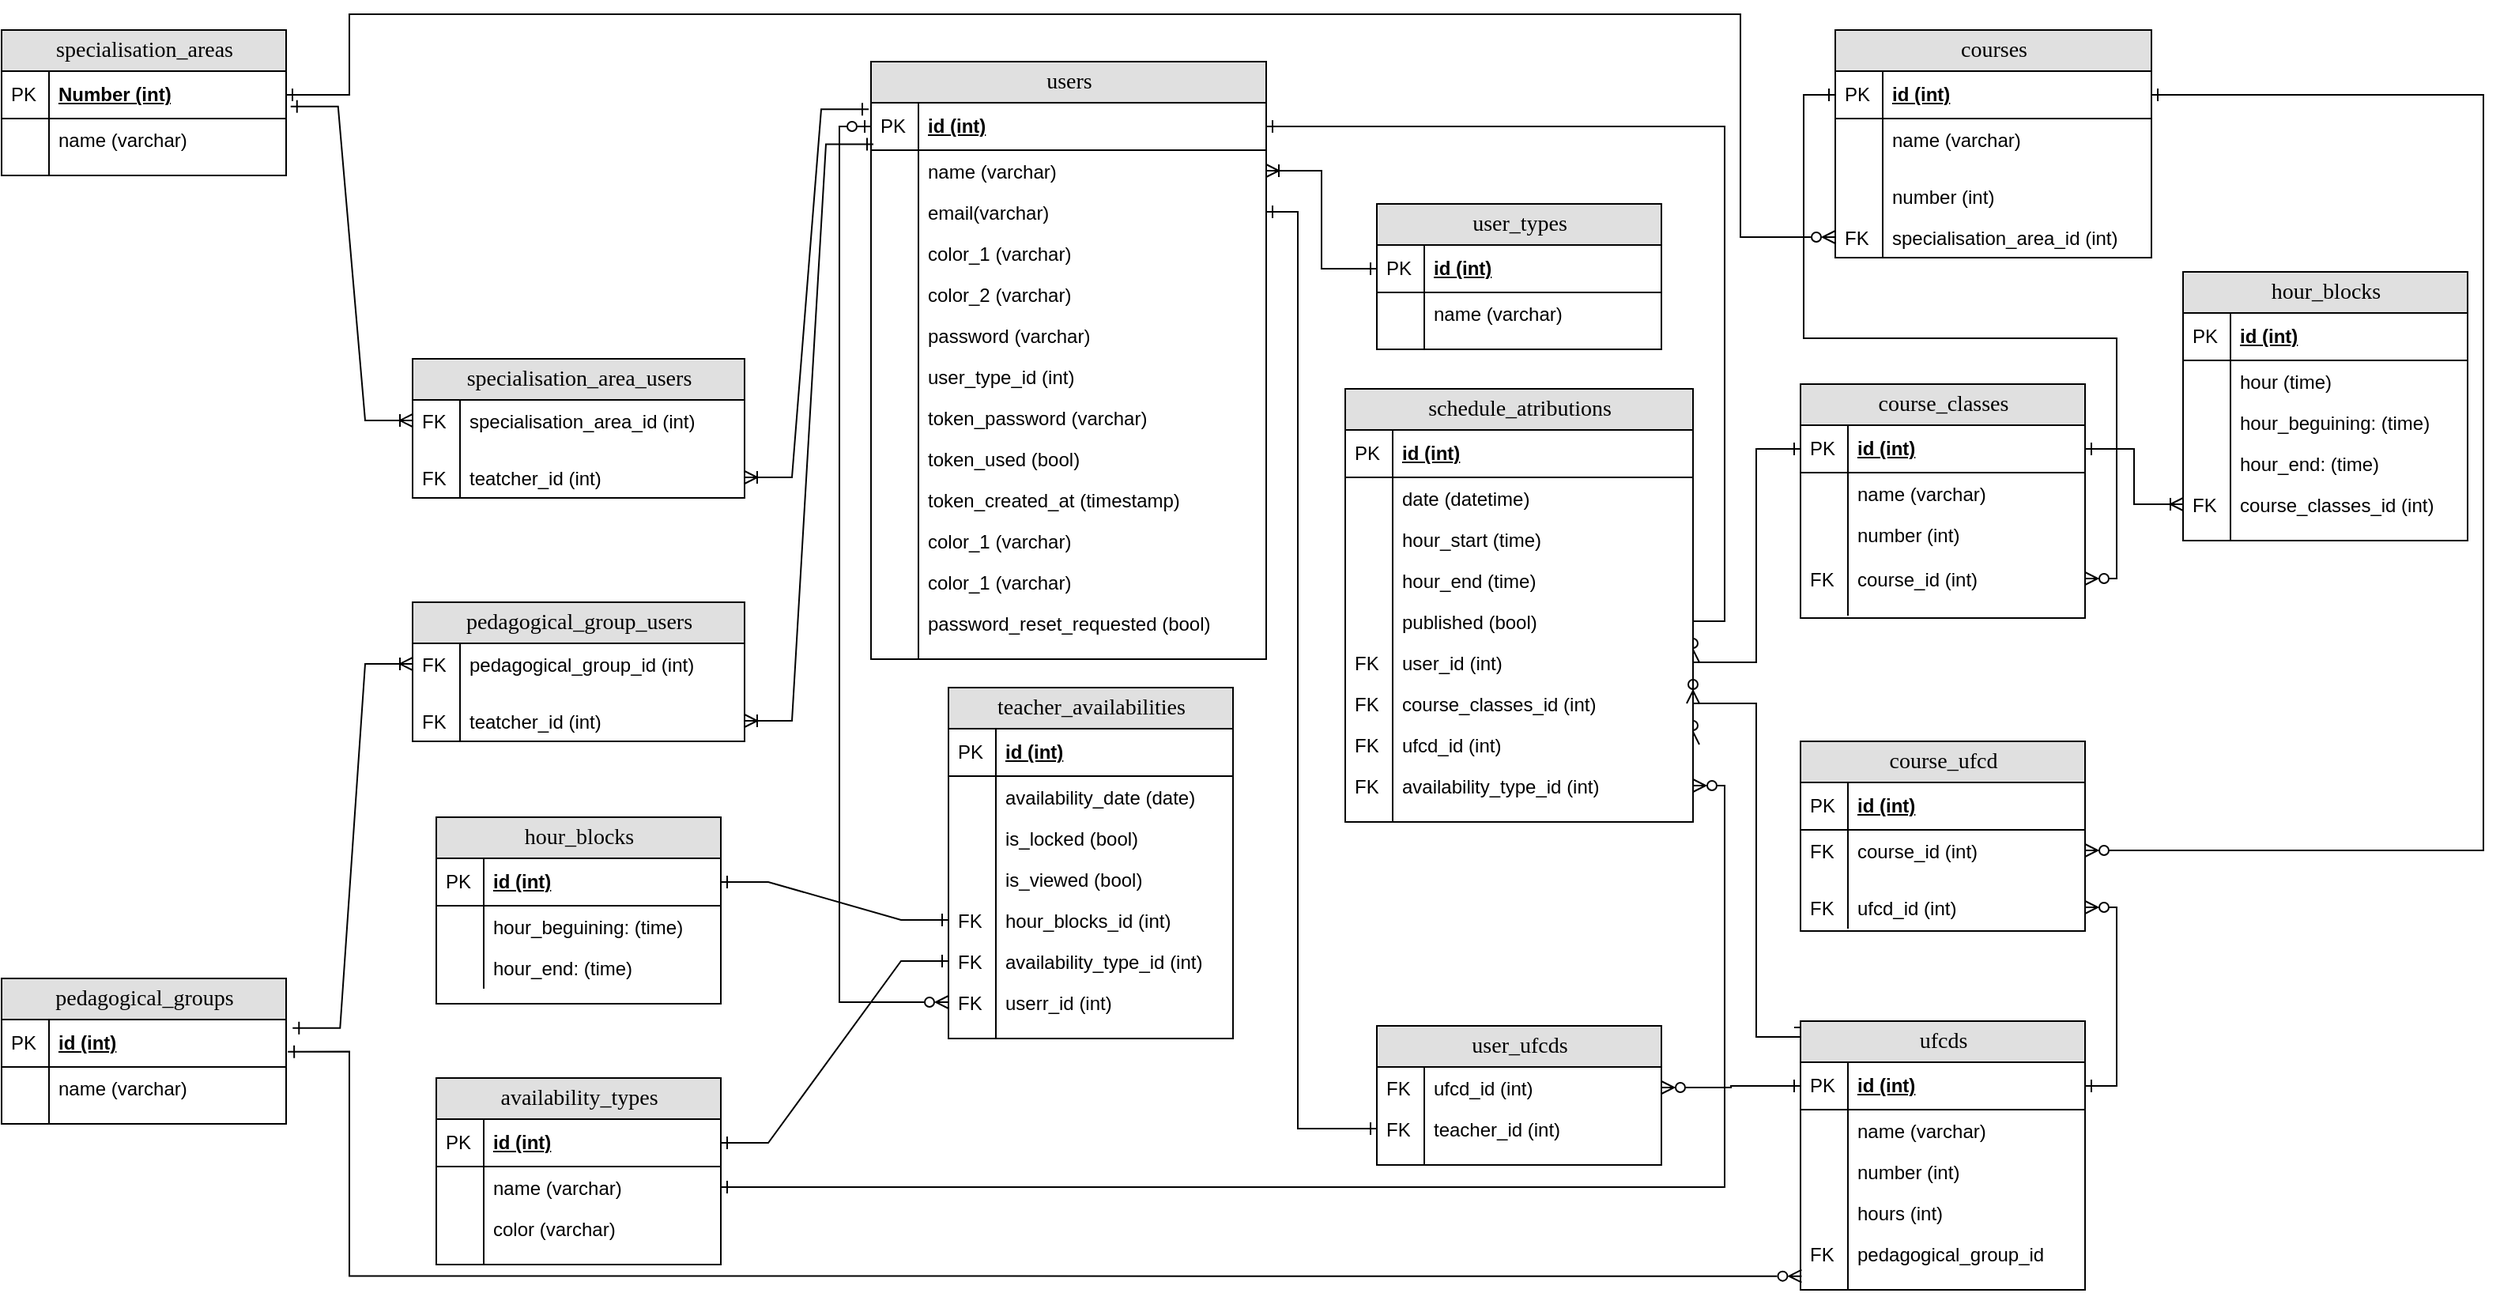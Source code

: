 <mxfile version="21.8.2" type="device">
  <diagram name="Page-1" id="e56a1550-8fbb-45ad-956c-1786394a9013">
    <mxGraphModel dx="472" dy="821" grid="1" gridSize="10" guides="1" tooltips="1" connect="1" arrows="1" fold="1" page="1" pageScale="1" pageWidth="1100" pageHeight="850" background="none" math="0" shadow="0">
      <root>
        <mxCell id="0" />
        <mxCell id="1" parent="0" />
        <mxCell id="2YbUK4ISL08a5dzmmpoV-1" value="courses" style="swimlane;html=1;fontStyle=0;childLayout=stackLayout;horizontal=1;startSize=26;fillColor=#e0e0e0;horizontalStack=0;resizeParent=1;resizeLast=0;collapsible=1;marginBottom=0;swimlaneFillColor=#ffffff;align=center;rounded=0;shadow=0;comic=0;labelBackgroundColor=none;strokeWidth=1;fontFamily=Verdana;fontSize=14" parent="1" vertex="1">
          <mxGeometry x="1180" y="27" width="200" height="144" as="geometry" />
        </mxCell>
        <mxCell id="2YbUK4ISL08a5dzmmpoV-2" value="id  (int)" style="shape=partialRectangle;top=0;left=0;right=0;bottom=1;html=1;align=left;verticalAlign=middle;fillColor=none;spacingLeft=34;spacingRight=4;whiteSpace=wrap;overflow=hidden;rotatable=0;points=[[0,0.5],[1,0.5]];portConstraint=eastwest;dropTarget=0;fontStyle=5;" parent="2YbUK4ISL08a5dzmmpoV-1" vertex="1">
          <mxGeometry y="26" width="200" height="30" as="geometry" />
        </mxCell>
        <mxCell id="2YbUK4ISL08a5dzmmpoV-3" value="PK" style="shape=partialRectangle;top=0;left=0;bottom=0;html=1;fillColor=none;align=left;verticalAlign=middle;spacingLeft=4;spacingRight=4;whiteSpace=wrap;overflow=hidden;rotatable=0;points=[];portConstraint=eastwest;part=1;" parent="2YbUK4ISL08a5dzmmpoV-2" vertex="1" connectable="0">
          <mxGeometry width="30" height="30" as="geometry" />
        </mxCell>
        <mxCell id="2YbUK4ISL08a5dzmmpoV-4" value="name (varchar)" style="shape=partialRectangle;top=0;left=0;right=0;bottom=0;html=1;align=left;verticalAlign=top;fillColor=none;spacingLeft=34;spacingRight=4;whiteSpace=wrap;overflow=hidden;rotatable=0;points=[[0,0.5],[1,0.5]];portConstraint=eastwest;dropTarget=0;" parent="2YbUK4ISL08a5dzmmpoV-1" vertex="1">
          <mxGeometry y="56" width="200" height="26" as="geometry" />
        </mxCell>
        <mxCell id="2YbUK4ISL08a5dzmmpoV-5" value="" style="shape=partialRectangle;top=0;left=0;bottom=0;html=1;fillColor=none;align=left;verticalAlign=top;spacingLeft=4;spacingRight=4;whiteSpace=wrap;overflow=hidden;rotatable=0;points=[];portConstraint=eastwest;part=1;" parent="2YbUK4ISL08a5dzmmpoV-4" vertex="1" connectable="0">
          <mxGeometry width="30" height="26" as="geometry" />
        </mxCell>
        <mxCell id="2YbUK4ISL08a5dzmmpoV-6" value="" style="shape=partialRectangle;top=0;left=0;right=0;bottom=0;html=1;align=left;verticalAlign=top;fillColor=none;spacingLeft=34;spacingRight=4;whiteSpace=wrap;overflow=hidden;rotatable=0;points=[[0,0.5],[1,0.5]];portConstraint=eastwest;dropTarget=0;" parent="2YbUK4ISL08a5dzmmpoV-1" vertex="1">
          <mxGeometry y="82" width="200" height="10" as="geometry" />
        </mxCell>
        <mxCell id="2YbUK4ISL08a5dzmmpoV-7" value="" style="shape=partialRectangle;top=0;left=0;bottom=0;html=1;fillColor=none;align=left;verticalAlign=top;spacingLeft=4;spacingRight=4;whiteSpace=wrap;overflow=hidden;rotatable=0;points=[];portConstraint=eastwest;part=1;" parent="2YbUK4ISL08a5dzmmpoV-6" vertex="1" connectable="0">
          <mxGeometry width="30" height="10" as="geometry" />
        </mxCell>
        <mxCell id="2YbUK4ISL08a5dzmmpoV-8" value="number (int)" style="shape=partialRectangle;top=0;left=0;right=0;bottom=0;html=1;align=left;verticalAlign=top;fillColor=none;spacingLeft=34;spacingRight=4;whiteSpace=wrap;overflow=hidden;rotatable=0;points=[[0,0.5],[1,0.5]];portConstraint=eastwest;dropTarget=0;" parent="2YbUK4ISL08a5dzmmpoV-1" vertex="1">
          <mxGeometry y="92" width="200" height="26" as="geometry" />
        </mxCell>
        <mxCell id="2YbUK4ISL08a5dzmmpoV-9" value="" style="shape=partialRectangle;top=0;left=0;bottom=0;html=1;fillColor=none;align=left;verticalAlign=top;spacingLeft=4;spacingRight=4;whiteSpace=wrap;overflow=hidden;rotatable=0;points=[];portConstraint=eastwest;part=1;" parent="2YbUK4ISL08a5dzmmpoV-8" vertex="1" connectable="0">
          <mxGeometry width="30" height="26" as="geometry" />
        </mxCell>
        <mxCell id="oqj-cZ9m_qDqEeV06WUJ-6" value="specialisation_area_id (int)" style="shape=partialRectangle;top=0;left=0;right=0;bottom=0;html=1;align=left;verticalAlign=top;fillColor=none;spacingLeft=34;spacingRight=4;whiteSpace=wrap;overflow=hidden;rotatable=0;points=[[0,0.5],[1,0.5]];portConstraint=eastwest;dropTarget=0;" parent="2YbUK4ISL08a5dzmmpoV-1" vertex="1">
          <mxGeometry y="118" width="200" height="26" as="geometry" />
        </mxCell>
        <mxCell id="oqj-cZ9m_qDqEeV06WUJ-7" value="FK" style="shape=partialRectangle;top=0;left=0;bottom=0;html=1;fillColor=none;align=left;verticalAlign=top;spacingLeft=4;spacingRight=4;whiteSpace=wrap;overflow=hidden;rotatable=0;points=[];portConstraint=eastwest;part=1;" parent="oqj-cZ9m_qDqEeV06WUJ-6" vertex="1" connectable="0">
          <mxGeometry width="30" height="26" as="geometry" />
        </mxCell>
        <mxCell id="2YbUK4ISL08a5dzmmpoV-10" value="user_ufcds" style="swimlane;html=1;fontStyle=0;childLayout=stackLayout;horizontal=1;startSize=26;fillColor=#e0e0e0;horizontalStack=0;resizeParent=1;resizeLast=0;collapsible=1;marginBottom=0;swimlaneFillColor=#ffffff;align=center;rounded=0;shadow=0;comic=0;labelBackgroundColor=none;strokeWidth=1;fontFamily=Verdana;fontSize=14" parent="1" vertex="1">
          <mxGeometry x="890" y="657" width="180" height="88" as="geometry" />
        </mxCell>
        <mxCell id="2YbUK4ISL08a5dzmmpoV-15" value="ufcd_id (int)" style="shape=partialRectangle;top=0;left=0;right=0;bottom=0;html=1;align=left;verticalAlign=top;fillColor=none;spacingLeft=34;spacingRight=4;whiteSpace=wrap;overflow=hidden;rotatable=0;points=[[0,0.5],[1,0.5]];portConstraint=eastwest;dropTarget=0;" parent="2YbUK4ISL08a5dzmmpoV-10" vertex="1">
          <mxGeometry y="26" width="180" height="26" as="geometry" />
        </mxCell>
        <mxCell id="2YbUK4ISL08a5dzmmpoV-16" value="FK" style="shape=partialRectangle;top=0;left=0;bottom=0;html=1;fillColor=none;align=left;verticalAlign=top;spacingLeft=4;spacingRight=4;whiteSpace=wrap;overflow=hidden;rotatable=0;points=[];portConstraint=eastwest;part=1;" parent="2YbUK4ISL08a5dzmmpoV-15" vertex="1" connectable="0">
          <mxGeometry width="30" height="26" as="geometry" />
        </mxCell>
        <mxCell id="2YbUK4ISL08a5dzmmpoV-19" value="teacher_id (int)" style="shape=partialRectangle;top=0;left=0;right=0;bottom=0;html=1;align=left;verticalAlign=top;fillColor=none;spacingLeft=34;spacingRight=4;whiteSpace=wrap;overflow=hidden;rotatable=0;points=[[0,0.5],[1,0.5]];portConstraint=eastwest;dropTarget=0;" parent="2YbUK4ISL08a5dzmmpoV-10" vertex="1">
          <mxGeometry y="52" width="180" height="26" as="geometry" />
        </mxCell>
        <mxCell id="2YbUK4ISL08a5dzmmpoV-20" value="FK" style="shape=partialRectangle;top=0;left=0;bottom=0;html=1;fillColor=none;align=left;verticalAlign=top;spacingLeft=4;spacingRight=4;whiteSpace=wrap;overflow=hidden;rotatable=0;points=[];portConstraint=eastwest;part=1;" parent="2YbUK4ISL08a5dzmmpoV-19" vertex="1" connectable="0">
          <mxGeometry width="30" height="26" as="geometry" />
        </mxCell>
        <mxCell id="2YbUK4ISL08a5dzmmpoV-13" value="" style="shape=partialRectangle;top=0;left=0;right=0;bottom=0;html=1;align=left;verticalAlign=top;fillColor=none;spacingLeft=34;spacingRight=4;whiteSpace=wrap;overflow=hidden;rotatable=0;points=[[0,0.5],[1,0.5]];portConstraint=eastwest;dropTarget=0;" parent="2YbUK4ISL08a5dzmmpoV-10" vertex="1">
          <mxGeometry y="78" width="180" height="10" as="geometry" />
        </mxCell>
        <mxCell id="2YbUK4ISL08a5dzmmpoV-14" value="" style="shape=partialRectangle;top=0;left=0;bottom=0;html=1;fillColor=none;align=left;verticalAlign=top;spacingLeft=4;spacingRight=4;whiteSpace=wrap;overflow=hidden;rotatable=0;points=[];portConstraint=eastwest;part=1;" parent="2YbUK4ISL08a5dzmmpoV-13" vertex="1" connectable="0">
          <mxGeometry width="30" height="10" as="geometry" />
        </mxCell>
        <mxCell id="2YbUK4ISL08a5dzmmpoV-21" value="users" style="swimlane;html=1;fontStyle=0;childLayout=stackLayout;horizontal=1;startSize=26;fillColor=#e0e0e0;horizontalStack=0;resizeParent=1;resizeLast=0;collapsible=1;marginBottom=0;swimlaneFillColor=#ffffff;align=center;rounded=0;shadow=0;comic=0;labelBackgroundColor=none;strokeWidth=1;fontFamily=Verdana;fontSize=14" parent="1" vertex="1">
          <mxGeometry x="570" y="47" width="250" height="378" as="geometry" />
        </mxCell>
        <mxCell id="2YbUK4ISL08a5dzmmpoV-22" value="id  (int)" style="shape=partialRectangle;top=0;left=0;right=0;bottom=1;html=1;align=left;verticalAlign=middle;fillColor=none;spacingLeft=34;spacingRight=4;whiteSpace=wrap;overflow=hidden;rotatable=0;points=[[0,0.5],[1,0.5]];portConstraint=eastwest;dropTarget=0;fontStyle=5;" parent="2YbUK4ISL08a5dzmmpoV-21" vertex="1">
          <mxGeometry y="26" width="250" height="30" as="geometry" />
        </mxCell>
        <mxCell id="2YbUK4ISL08a5dzmmpoV-23" value="PK" style="shape=partialRectangle;top=0;left=0;bottom=0;html=1;fillColor=none;align=left;verticalAlign=middle;spacingLeft=4;spacingRight=4;whiteSpace=wrap;overflow=hidden;rotatable=0;points=[];portConstraint=eastwest;part=1;" parent="2YbUK4ISL08a5dzmmpoV-22" vertex="1" connectable="0">
          <mxGeometry width="30" height="30" as="geometry" />
        </mxCell>
        <mxCell id="2YbUK4ISL08a5dzmmpoV-24" value="name (varchar)" style="shape=partialRectangle;top=0;left=0;right=0;bottom=0;html=1;align=left;verticalAlign=top;fillColor=none;spacingLeft=34;spacingRight=4;whiteSpace=wrap;overflow=hidden;rotatable=0;points=[[0,0.5],[1,0.5]];portConstraint=eastwest;dropTarget=0;" parent="2YbUK4ISL08a5dzmmpoV-21" vertex="1">
          <mxGeometry y="56" width="250" height="26" as="geometry" />
        </mxCell>
        <mxCell id="2YbUK4ISL08a5dzmmpoV-25" value="" style="shape=partialRectangle;top=0;left=0;bottom=0;html=1;fillColor=none;align=left;verticalAlign=top;spacingLeft=4;spacingRight=4;whiteSpace=wrap;overflow=hidden;rotatable=0;points=[];portConstraint=eastwest;part=1;" parent="2YbUK4ISL08a5dzmmpoV-24" vertex="1" connectable="0">
          <mxGeometry width="30" height="26" as="geometry" />
        </mxCell>
        <mxCell id="oqj-cZ9m_qDqEeV06WUJ-29" value="email(varchar)" style="shape=partialRectangle;top=0;left=0;right=0;bottom=0;html=1;align=left;verticalAlign=top;fillColor=none;spacingLeft=34;spacingRight=4;whiteSpace=wrap;overflow=hidden;rotatable=0;points=[[0,0.5],[1,0.5]];portConstraint=eastwest;dropTarget=0;" parent="2YbUK4ISL08a5dzmmpoV-21" vertex="1">
          <mxGeometry y="82" width="250" height="26" as="geometry" />
        </mxCell>
        <mxCell id="oqj-cZ9m_qDqEeV06WUJ-30" value="" style="shape=partialRectangle;top=0;left=0;bottom=0;html=1;fillColor=none;align=left;verticalAlign=top;spacingLeft=4;spacingRight=4;whiteSpace=wrap;overflow=hidden;rotatable=0;points=[];portConstraint=eastwest;part=1;" parent="oqj-cZ9m_qDqEeV06WUJ-29" vertex="1" connectable="0">
          <mxGeometry width="30" height="26" as="geometry" />
        </mxCell>
        <mxCell id="oqj-cZ9m_qDqEeV06WUJ-22" value="color_1 (varchar)" style="shape=partialRectangle;top=0;left=0;right=0;bottom=0;html=1;align=left;verticalAlign=top;fillColor=none;spacingLeft=34;spacingRight=4;whiteSpace=wrap;overflow=hidden;rotatable=0;points=[[0,0.5],[1,0.5]];portConstraint=eastwest;dropTarget=0;" parent="2YbUK4ISL08a5dzmmpoV-21" vertex="1">
          <mxGeometry y="108" width="250" height="26" as="geometry" />
        </mxCell>
        <mxCell id="oqj-cZ9m_qDqEeV06WUJ-23" value="" style="shape=partialRectangle;top=0;left=0;bottom=0;html=1;fillColor=none;align=left;verticalAlign=top;spacingLeft=4;spacingRight=4;whiteSpace=wrap;overflow=hidden;rotatable=0;points=[];portConstraint=eastwest;part=1;" parent="oqj-cZ9m_qDqEeV06WUJ-22" vertex="1" connectable="0">
          <mxGeometry width="30" height="26" as="geometry" />
        </mxCell>
        <mxCell id="oqj-cZ9m_qDqEeV06WUJ-24" value="color_2 (varchar)" style="shape=partialRectangle;top=0;left=0;right=0;bottom=0;html=1;align=left;verticalAlign=top;fillColor=none;spacingLeft=34;spacingRight=4;whiteSpace=wrap;overflow=hidden;rotatable=0;points=[[0,0.5],[1,0.5]];portConstraint=eastwest;dropTarget=0;" parent="2YbUK4ISL08a5dzmmpoV-21" vertex="1">
          <mxGeometry y="134" width="250" height="26" as="geometry" />
        </mxCell>
        <mxCell id="oqj-cZ9m_qDqEeV06WUJ-25" value="" style="shape=partialRectangle;top=0;left=0;bottom=0;html=1;fillColor=none;align=left;verticalAlign=top;spacingLeft=4;spacingRight=4;whiteSpace=wrap;overflow=hidden;rotatable=0;points=[];portConstraint=eastwest;part=1;" parent="oqj-cZ9m_qDqEeV06WUJ-24" vertex="1" connectable="0">
          <mxGeometry width="30" height="26" as="geometry" />
        </mxCell>
        <mxCell id="oqj-cZ9m_qDqEeV06WUJ-31" value="password (varchar)" style="shape=partialRectangle;top=0;left=0;right=0;bottom=0;html=1;align=left;verticalAlign=top;fillColor=none;spacingLeft=34;spacingRight=4;whiteSpace=wrap;overflow=hidden;rotatable=0;points=[[0,0.5],[1,0.5]];portConstraint=eastwest;dropTarget=0;" parent="2YbUK4ISL08a5dzmmpoV-21" vertex="1">
          <mxGeometry y="160" width="250" height="26" as="geometry" />
        </mxCell>
        <mxCell id="oqj-cZ9m_qDqEeV06WUJ-32" value="" style="shape=partialRectangle;top=0;left=0;bottom=0;html=1;fillColor=none;align=left;verticalAlign=top;spacingLeft=4;spacingRight=4;whiteSpace=wrap;overflow=hidden;rotatable=0;points=[];portConstraint=eastwest;part=1;" parent="oqj-cZ9m_qDqEeV06WUJ-31" vertex="1" connectable="0">
          <mxGeometry width="30" height="26" as="geometry" />
        </mxCell>
        <mxCell id="Ckj1gUC8P8zu2XmUC1Yf-3" value="user_type_id (int)" style="shape=partialRectangle;top=0;left=0;right=0;bottom=0;html=1;align=left;verticalAlign=top;fillColor=none;spacingLeft=34;spacingRight=4;whiteSpace=wrap;overflow=hidden;rotatable=0;points=[[0,0.5],[1,0.5]];portConstraint=eastwest;dropTarget=0;" parent="2YbUK4ISL08a5dzmmpoV-21" vertex="1">
          <mxGeometry y="186" width="250" height="26" as="geometry" />
        </mxCell>
        <mxCell id="Ckj1gUC8P8zu2XmUC1Yf-4" value="" style="shape=partialRectangle;top=0;left=0;bottom=0;html=1;fillColor=none;align=left;verticalAlign=top;spacingLeft=4;spacingRight=4;whiteSpace=wrap;overflow=hidden;rotatable=0;points=[];portConstraint=eastwest;part=1;" parent="Ckj1gUC8P8zu2XmUC1Yf-3" vertex="1" connectable="0">
          <mxGeometry width="30" height="26" as="geometry" />
        </mxCell>
        <mxCell id="Ckj1gUC8P8zu2XmUC1Yf-5" value="token_password (varchar)" style="shape=partialRectangle;top=0;left=0;right=0;bottom=0;html=1;align=left;verticalAlign=top;fillColor=none;spacingLeft=34;spacingRight=4;whiteSpace=wrap;overflow=hidden;rotatable=0;points=[[0,0.5],[1,0.5]];portConstraint=eastwest;dropTarget=0;" parent="2YbUK4ISL08a5dzmmpoV-21" vertex="1">
          <mxGeometry y="212" width="250" height="26" as="geometry" />
        </mxCell>
        <mxCell id="Ckj1gUC8P8zu2XmUC1Yf-6" value="" style="shape=partialRectangle;top=0;left=0;bottom=0;html=1;fillColor=none;align=left;verticalAlign=top;spacingLeft=4;spacingRight=4;whiteSpace=wrap;overflow=hidden;rotatable=0;points=[];portConstraint=eastwest;part=1;" parent="Ckj1gUC8P8zu2XmUC1Yf-5" vertex="1" connectable="0">
          <mxGeometry width="30" height="26" as="geometry" />
        </mxCell>
        <mxCell id="Ckj1gUC8P8zu2XmUC1Yf-7" value="token_used (bool)" style="shape=partialRectangle;top=0;left=0;right=0;bottom=0;html=1;align=left;verticalAlign=top;fillColor=none;spacingLeft=34;spacingRight=4;whiteSpace=wrap;overflow=hidden;rotatable=0;points=[[0,0.5],[1,0.5]];portConstraint=eastwest;dropTarget=0;" parent="2YbUK4ISL08a5dzmmpoV-21" vertex="1">
          <mxGeometry y="238" width="250" height="26" as="geometry" />
        </mxCell>
        <mxCell id="Ckj1gUC8P8zu2XmUC1Yf-8" value="" style="shape=partialRectangle;top=0;left=0;bottom=0;html=1;fillColor=none;align=left;verticalAlign=top;spacingLeft=4;spacingRight=4;whiteSpace=wrap;overflow=hidden;rotatable=0;points=[];portConstraint=eastwest;part=1;" parent="Ckj1gUC8P8zu2XmUC1Yf-7" vertex="1" connectable="0">
          <mxGeometry width="30" height="26" as="geometry" />
        </mxCell>
        <mxCell id="Ckj1gUC8P8zu2XmUC1Yf-13" value="token_created_at (timestamp)" style="shape=partialRectangle;top=0;left=0;right=0;bottom=0;html=1;align=left;verticalAlign=top;fillColor=none;spacingLeft=34;spacingRight=4;whiteSpace=wrap;overflow=hidden;rotatable=0;points=[[0,0.5],[1,0.5]];portConstraint=eastwest;dropTarget=0;" parent="2YbUK4ISL08a5dzmmpoV-21" vertex="1">
          <mxGeometry y="264" width="250" height="26" as="geometry" />
        </mxCell>
        <mxCell id="Ckj1gUC8P8zu2XmUC1Yf-14" value="" style="shape=partialRectangle;top=0;left=0;bottom=0;html=1;fillColor=none;align=left;verticalAlign=top;spacingLeft=4;spacingRight=4;whiteSpace=wrap;overflow=hidden;rotatable=0;points=[];portConstraint=eastwest;part=1;" parent="Ckj1gUC8P8zu2XmUC1Yf-13" vertex="1" connectable="0">
          <mxGeometry width="30" height="26" as="geometry" />
        </mxCell>
        <mxCell id="Ckj1gUC8P8zu2XmUC1Yf-15" value="color_1 (varchar)" style="shape=partialRectangle;top=0;left=0;right=0;bottom=0;html=1;align=left;verticalAlign=top;fillColor=none;spacingLeft=34;spacingRight=4;whiteSpace=wrap;overflow=hidden;rotatable=0;points=[[0,0.5],[1,0.5]];portConstraint=eastwest;dropTarget=0;" parent="2YbUK4ISL08a5dzmmpoV-21" vertex="1">
          <mxGeometry y="290" width="250" height="26" as="geometry" />
        </mxCell>
        <mxCell id="Ckj1gUC8P8zu2XmUC1Yf-16" value="" style="shape=partialRectangle;top=0;left=0;bottom=0;html=1;fillColor=none;align=left;verticalAlign=top;spacingLeft=4;spacingRight=4;whiteSpace=wrap;overflow=hidden;rotatable=0;points=[];portConstraint=eastwest;part=1;" parent="Ckj1gUC8P8zu2XmUC1Yf-15" vertex="1" connectable="0">
          <mxGeometry width="30" height="26" as="geometry" />
        </mxCell>
        <mxCell id="Ckj1gUC8P8zu2XmUC1Yf-11" value="color_1 (varchar)" style="shape=partialRectangle;top=0;left=0;right=0;bottom=0;html=1;align=left;verticalAlign=top;fillColor=none;spacingLeft=34;spacingRight=4;whiteSpace=wrap;overflow=hidden;rotatable=0;points=[[0,0.5],[1,0.5]];portConstraint=eastwest;dropTarget=0;" parent="2YbUK4ISL08a5dzmmpoV-21" vertex="1">
          <mxGeometry y="316" width="250" height="26" as="geometry" />
        </mxCell>
        <mxCell id="Ckj1gUC8P8zu2XmUC1Yf-12" value="" style="shape=partialRectangle;top=0;left=0;bottom=0;html=1;fillColor=none;align=left;verticalAlign=top;spacingLeft=4;spacingRight=4;whiteSpace=wrap;overflow=hidden;rotatable=0;points=[];portConstraint=eastwest;part=1;" parent="Ckj1gUC8P8zu2XmUC1Yf-11" vertex="1" connectable="0">
          <mxGeometry width="30" height="26" as="geometry" />
        </mxCell>
        <mxCell id="XMIAzyzYhjPNlsQmTrW_-7" value="password_reset_requested (bool)" style="shape=partialRectangle;top=0;left=0;right=0;bottom=0;html=1;align=left;verticalAlign=top;fillColor=none;spacingLeft=34;spacingRight=4;whiteSpace=wrap;overflow=hidden;rotatable=0;points=[[0,0.5],[1,0.5]];portConstraint=eastwest;dropTarget=0;" vertex="1" parent="2YbUK4ISL08a5dzmmpoV-21">
          <mxGeometry y="342" width="250" height="26" as="geometry" />
        </mxCell>
        <mxCell id="XMIAzyzYhjPNlsQmTrW_-8" value="" style="shape=partialRectangle;top=0;left=0;bottom=0;html=1;fillColor=none;align=left;verticalAlign=top;spacingLeft=4;spacingRight=4;whiteSpace=wrap;overflow=hidden;rotatable=0;points=[];portConstraint=eastwest;part=1;" vertex="1" connectable="0" parent="XMIAzyzYhjPNlsQmTrW_-7">
          <mxGeometry width="30" height="26" as="geometry" />
        </mxCell>
        <mxCell id="2YbUK4ISL08a5dzmmpoV-30" value="" style="shape=partialRectangle;top=0;left=0;right=0;bottom=0;html=1;align=left;verticalAlign=top;fillColor=none;spacingLeft=34;spacingRight=4;whiteSpace=wrap;overflow=hidden;rotatable=0;points=[[0,0.5],[1,0.5]];portConstraint=eastwest;dropTarget=0;" parent="2YbUK4ISL08a5dzmmpoV-21" vertex="1">
          <mxGeometry y="368" width="250" height="10" as="geometry" />
        </mxCell>
        <mxCell id="2YbUK4ISL08a5dzmmpoV-31" value="" style="shape=partialRectangle;top=0;left=0;bottom=0;html=1;fillColor=none;align=left;verticalAlign=top;spacingLeft=4;spacingRight=4;whiteSpace=wrap;overflow=hidden;rotatable=0;points=[];portConstraint=eastwest;part=1;" parent="2YbUK4ISL08a5dzmmpoV-30" vertex="1" connectable="0">
          <mxGeometry width="30" height="10" as="geometry" />
        </mxCell>
        <mxCell id="2YbUK4ISL08a5dzmmpoV-32" value="course_classes" style="swimlane;html=1;fontStyle=0;childLayout=stackLayout;horizontal=1;startSize=26;fillColor=#e0e0e0;horizontalStack=0;resizeParent=1;resizeLast=0;collapsible=1;marginBottom=0;swimlaneFillColor=#ffffff;align=center;rounded=0;shadow=0;comic=0;labelBackgroundColor=none;strokeWidth=1;fontFamily=Verdana;fontSize=14" parent="1" vertex="1">
          <mxGeometry x="1158" y="251" width="180" height="148" as="geometry" />
        </mxCell>
        <mxCell id="2YbUK4ISL08a5dzmmpoV-33" value="id (int)" style="shape=partialRectangle;top=0;left=0;right=0;bottom=1;html=1;align=left;verticalAlign=middle;fillColor=none;spacingLeft=34;spacingRight=4;whiteSpace=wrap;overflow=hidden;rotatable=0;points=[[0,0.5],[1,0.5]];portConstraint=eastwest;dropTarget=0;fontStyle=5;" parent="2YbUK4ISL08a5dzmmpoV-32" vertex="1">
          <mxGeometry y="26" width="180" height="30" as="geometry" />
        </mxCell>
        <mxCell id="2YbUK4ISL08a5dzmmpoV-34" value="PK" style="shape=partialRectangle;top=0;left=0;bottom=0;html=1;fillColor=none;align=left;verticalAlign=middle;spacingLeft=4;spacingRight=4;whiteSpace=wrap;overflow=hidden;rotatable=0;points=[];portConstraint=eastwest;part=1;" parent="2YbUK4ISL08a5dzmmpoV-33" vertex="1" connectable="0">
          <mxGeometry width="30" height="30" as="geometry" />
        </mxCell>
        <mxCell id="2YbUK4ISL08a5dzmmpoV-35" value="name (varchar)" style="shape=partialRectangle;top=0;left=0;right=0;bottom=0;html=1;align=left;verticalAlign=top;fillColor=none;spacingLeft=34;spacingRight=4;whiteSpace=wrap;overflow=hidden;rotatable=0;points=[[0,0.5],[1,0.5]];portConstraint=eastwest;dropTarget=0;" parent="2YbUK4ISL08a5dzmmpoV-32" vertex="1">
          <mxGeometry y="56" width="180" height="26" as="geometry" />
        </mxCell>
        <mxCell id="2YbUK4ISL08a5dzmmpoV-36" value="" style="shape=partialRectangle;top=0;left=0;bottom=0;html=1;fillColor=none;align=left;verticalAlign=top;spacingLeft=4;spacingRight=4;whiteSpace=wrap;overflow=hidden;rotatable=0;points=[];portConstraint=eastwest;part=1;" parent="2YbUK4ISL08a5dzmmpoV-35" vertex="1" connectable="0">
          <mxGeometry width="30" height="26" as="geometry" />
        </mxCell>
        <mxCell id="2YbUK4ISL08a5dzmmpoV-39" value="number (int)" style="shape=partialRectangle;top=0;left=0;right=0;bottom=0;html=1;align=left;verticalAlign=top;fillColor=none;spacingLeft=34;spacingRight=4;whiteSpace=wrap;overflow=hidden;rotatable=0;points=[[0,0.5],[1,0.5]];portConstraint=eastwest;dropTarget=0;" parent="2YbUK4ISL08a5dzmmpoV-32" vertex="1">
          <mxGeometry y="82" width="180" height="28" as="geometry" />
        </mxCell>
        <mxCell id="2YbUK4ISL08a5dzmmpoV-40" value="" style="shape=partialRectangle;top=0;left=0;bottom=0;html=1;fillColor=none;align=left;verticalAlign=top;spacingLeft=4;spacingRight=4;whiteSpace=wrap;overflow=hidden;rotatable=0;points=[];portConstraint=eastwest;part=1;" parent="2YbUK4ISL08a5dzmmpoV-39" vertex="1" connectable="0">
          <mxGeometry width="30" height="28" as="geometry" />
        </mxCell>
        <mxCell id="2YbUK4ISL08a5dzmmpoV-41" value="course_id (int)" style="shape=partialRectangle;top=0;left=0;right=0;bottom=0;html=1;align=left;verticalAlign=top;fillColor=none;spacingLeft=34;spacingRight=4;whiteSpace=wrap;overflow=hidden;rotatable=0;points=[[0,0.5],[1,0.5]];portConstraint=eastwest;dropTarget=0;" parent="2YbUK4ISL08a5dzmmpoV-32" vertex="1">
          <mxGeometry y="110" width="180" height="26" as="geometry" />
        </mxCell>
        <mxCell id="2YbUK4ISL08a5dzmmpoV-42" value="FK" style="shape=partialRectangle;top=0;left=0;bottom=0;html=1;fillColor=none;align=left;verticalAlign=top;spacingLeft=4;spacingRight=4;whiteSpace=wrap;overflow=hidden;rotatable=0;points=[];portConstraint=eastwest;part=1;" parent="2YbUK4ISL08a5dzmmpoV-41" vertex="1" connectable="0">
          <mxGeometry width="30" height="26" as="geometry" />
        </mxCell>
        <mxCell id="2YbUK4ISL08a5dzmmpoV-37" value="" style="shape=partialRectangle;top=0;left=0;right=0;bottom=0;html=1;align=left;verticalAlign=top;fillColor=none;spacingLeft=34;spacingRight=4;whiteSpace=wrap;overflow=hidden;rotatable=0;points=[[0,0.5],[1,0.5]];portConstraint=eastwest;dropTarget=0;" parent="2YbUK4ISL08a5dzmmpoV-32" vertex="1">
          <mxGeometry y="136" width="180" height="10" as="geometry" />
        </mxCell>
        <mxCell id="2YbUK4ISL08a5dzmmpoV-38" value="" style="shape=partialRectangle;top=0;left=0;bottom=0;html=1;fillColor=none;align=left;verticalAlign=top;spacingLeft=4;spacingRight=4;whiteSpace=wrap;overflow=hidden;rotatable=0;points=[];portConstraint=eastwest;part=1;" parent="2YbUK4ISL08a5dzmmpoV-37" vertex="1" connectable="0">
          <mxGeometry width="30" height="10" as="geometry" />
        </mxCell>
        <mxCell id="Ckj1gUC8P8zu2XmUC1Yf-48" style="edgeStyle=orthogonalEdgeStyle;rounded=0;orthogonalLoop=1;jettySize=auto;html=1;exitX=0;exitY=0;exitDx=0;exitDy=0;startArrow=ERone;startFill=0;endArrow=ERzeroToMany;endFill=0;entryX=1;entryY=0.5;entryDx=0;entryDy=0;" parent="1" source="2YbUK4ISL08a5dzmmpoV-43" target="Ckj1gUC8P8zu2XmUC1Yf-46" edge="1">
          <mxGeometry relative="1" as="geometry">
            <mxPoint x="1230" y="453" as="targetPoint" />
            <Array as="points">
              <mxPoint x="1130" y="664" />
              <mxPoint x="1130" y="453" />
            </Array>
          </mxGeometry>
        </mxCell>
        <mxCell id="2YbUK4ISL08a5dzmmpoV-43" value="ufcds" style="swimlane;html=1;fontStyle=0;childLayout=stackLayout;horizontal=1;startSize=26;fillColor=#e0e0e0;horizontalStack=0;resizeParent=1;resizeLast=0;collapsible=1;marginBottom=0;swimlaneFillColor=#ffffff;align=center;rounded=0;shadow=0;comic=0;labelBackgroundColor=none;strokeWidth=1;fontFamily=Verdana;fontSize=14" parent="1" vertex="1">
          <mxGeometry x="1158.0" y="654" width="180" height="170" as="geometry" />
        </mxCell>
        <mxCell id="2YbUK4ISL08a5dzmmpoV-44" value="id (int)" style="shape=partialRectangle;top=0;left=0;right=0;bottom=1;html=1;align=left;verticalAlign=middle;fillColor=none;spacingLeft=34;spacingRight=4;whiteSpace=wrap;overflow=hidden;rotatable=0;points=[[0,0.5],[1,0.5]];portConstraint=eastwest;dropTarget=0;fontStyle=5;" parent="2YbUK4ISL08a5dzmmpoV-43" vertex="1">
          <mxGeometry y="26" width="180" height="30" as="geometry" />
        </mxCell>
        <mxCell id="2YbUK4ISL08a5dzmmpoV-45" value="PK" style="shape=partialRectangle;top=0;left=0;bottom=0;html=1;fillColor=none;align=left;verticalAlign=middle;spacingLeft=4;spacingRight=4;whiteSpace=wrap;overflow=hidden;rotatable=0;points=[];portConstraint=eastwest;part=1;" parent="2YbUK4ISL08a5dzmmpoV-44" vertex="1" connectable="0">
          <mxGeometry width="30" height="30" as="geometry" />
        </mxCell>
        <mxCell id="2YbUK4ISL08a5dzmmpoV-46" value="name (varchar)" style="shape=partialRectangle;top=0;left=0;right=0;bottom=0;html=1;align=left;verticalAlign=top;fillColor=none;spacingLeft=34;spacingRight=4;whiteSpace=wrap;overflow=hidden;rotatable=0;points=[[0,0.5],[1,0.5]];portConstraint=eastwest;dropTarget=0;" parent="2YbUK4ISL08a5dzmmpoV-43" vertex="1">
          <mxGeometry y="56" width="180" height="26" as="geometry" />
        </mxCell>
        <mxCell id="2YbUK4ISL08a5dzmmpoV-47" value="" style="shape=partialRectangle;top=0;left=0;bottom=0;html=1;fillColor=none;align=left;verticalAlign=top;spacingLeft=4;spacingRight=4;whiteSpace=wrap;overflow=hidden;rotatable=0;points=[];portConstraint=eastwest;part=1;" parent="2YbUK4ISL08a5dzmmpoV-46" vertex="1" connectable="0">
          <mxGeometry width="30" height="26" as="geometry" />
        </mxCell>
        <mxCell id="2YbUK4ISL08a5dzmmpoV-48" value="number (int)" style="shape=partialRectangle;top=0;left=0;right=0;bottom=0;html=1;align=left;verticalAlign=top;fillColor=none;spacingLeft=34;spacingRight=4;whiteSpace=wrap;overflow=hidden;rotatable=0;points=[[0,0.5],[1,0.5]];portConstraint=eastwest;dropTarget=0;" parent="2YbUK4ISL08a5dzmmpoV-43" vertex="1">
          <mxGeometry y="82" width="180" height="26" as="geometry" />
        </mxCell>
        <mxCell id="2YbUK4ISL08a5dzmmpoV-49" value="" style="shape=partialRectangle;top=0;left=0;bottom=0;html=1;fillColor=none;align=left;verticalAlign=top;spacingLeft=4;spacingRight=4;whiteSpace=wrap;overflow=hidden;rotatable=0;points=[];portConstraint=eastwest;part=1;" parent="2YbUK4ISL08a5dzmmpoV-48" vertex="1" connectable="0">
          <mxGeometry width="30" height="26" as="geometry" />
        </mxCell>
        <mxCell id="oqj-cZ9m_qDqEeV06WUJ-20" value="hours (int)" style="shape=partialRectangle;top=0;left=0;right=0;bottom=0;html=1;align=left;verticalAlign=top;fillColor=none;spacingLeft=34;spacingRight=4;whiteSpace=wrap;overflow=hidden;rotatable=0;points=[[0,0.5],[1,0.5]];portConstraint=eastwest;dropTarget=0;" parent="2YbUK4ISL08a5dzmmpoV-43" vertex="1">
          <mxGeometry y="108" width="180" height="26" as="geometry" />
        </mxCell>
        <mxCell id="oqj-cZ9m_qDqEeV06WUJ-21" value="" style="shape=partialRectangle;top=0;left=0;bottom=0;html=1;fillColor=none;align=left;verticalAlign=top;spacingLeft=4;spacingRight=4;whiteSpace=wrap;overflow=hidden;rotatable=0;points=[];portConstraint=eastwest;part=1;" parent="oqj-cZ9m_qDqEeV06WUJ-20" vertex="1" connectable="0">
          <mxGeometry width="30" height="26" as="geometry" />
        </mxCell>
        <mxCell id="oqj-cZ9m_qDqEeV06WUJ-10" value="pedagogical_group_id" style="shape=partialRectangle;top=0;left=0;right=0;bottom=0;html=1;align=left;verticalAlign=top;fillColor=none;spacingLeft=34;spacingRight=4;whiteSpace=wrap;overflow=hidden;rotatable=0;points=[[0,0.5],[1,0.5]];portConstraint=eastwest;dropTarget=0;" parent="2YbUK4ISL08a5dzmmpoV-43" vertex="1">
          <mxGeometry y="134" width="180" height="26" as="geometry" />
        </mxCell>
        <mxCell id="oqj-cZ9m_qDqEeV06WUJ-11" value="FK" style="shape=partialRectangle;top=0;left=0;bottom=0;html=1;fillColor=none;align=left;verticalAlign=top;spacingLeft=4;spacingRight=4;whiteSpace=wrap;overflow=hidden;rotatable=0;points=[];portConstraint=eastwest;part=1;" parent="oqj-cZ9m_qDqEeV06WUJ-10" vertex="1" connectable="0">
          <mxGeometry width="30" height="26" as="geometry" />
        </mxCell>
        <mxCell id="2YbUK4ISL08a5dzmmpoV-50" value="" style="shape=partialRectangle;top=0;left=0;right=0;bottom=0;html=1;align=left;verticalAlign=top;fillColor=none;spacingLeft=34;spacingRight=4;whiteSpace=wrap;overflow=hidden;rotatable=0;points=[[0,0.5],[1,0.5]];portConstraint=eastwest;dropTarget=0;" parent="2YbUK4ISL08a5dzmmpoV-43" vertex="1">
          <mxGeometry y="160" width="180" height="10" as="geometry" />
        </mxCell>
        <mxCell id="2YbUK4ISL08a5dzmmpoV-51" value="" style="shape=partialRectangle;top=0;left=0;bottom=0;html=1;fillColor=none;align=left;verticalAlign=top;spacingLeft=4;spacingRight=4;whiteSpace=wrap;overflow=hidden;rotatable=0;points=[];portConstraint=eastwest;part=1;" parent="2YbUK4ISL08a5dzmmpoV-50" vertex="1" connectable="0">
          <mxGeometry width="30" height="10" as="geometry" />
        </mxCell>
        <mxCell id="2YbUK4ISL08a5dzmmpoV-52" value="teacher_availabilities" style="swimlane;html=1;fontStyle=0;childLayout=stackLayout;horizontal=1;startSize=26;fillColor=#e0e0e0;horizontalStack=0;resizeParent=1;resizeLast=0;collapsible=1;marginBottom=0;swimlaneFillColor=#ffffff;align=center;rounded=0;shadow=0;comic=0;labelBackgroundColor=none;strokeWidth=1;fontFamily=Verdana;fontSize=14" parent="1" vertex="1">
          <mxGeometry x="619.0" y="443" width="180" height="222" as="geometry" />
        </mxCell>
        <mxCell id="2YbUK4ISL08a5dzmmpoV-53" value="id (int)" style="shape=partialRectangle;top=0;left=0;right=0;bottom=1;html=1;align=left;verticalAlign=middle;fillColor=none;spacingLeft=34;spacingRight=4;whiteSpace=wrap;overflow=hidden;rotatable=0;points=[[0,0.5],[1,0.5]];portConstraint=eastwest;dropTarget=0;fontStyle=5;" parent="2YbUK4ISL08a5dzmmpoV-52" vertex="1">
          <mxGeometry y="26" width="180" height="30" as="geometry" />
        </mxCell>
        <mxCell id="2YbUK4ISL08a5dzmmpoV-54" value="PK" style="shape=partialRectangle;top=0;left=0;bottom=0;html=1;fillColor=none;align=left;verticalAlign=middle;spacingLeft=4;spacingRight=4;whiteSpace=wrap;overflow=hidden;rotatable=0;points=[];portConstraint=eastwest;part=1;" parent="2YbUK4ISL08a5dzmmpoV-53" vertex="1" connectable="0">
          <mxGeometry width="30" height="30" as="geometry" />
        </mxCell>
        <mxCell id="2YbUK4ISL08a5dzmmpoV-55" value="availability_date (date)" style="shape=partialRectangle;top=0;left=0;right=0;bottom=0;html=1;align=left;verticalAlign=top;fillColor=none;spacingLeft=34;spacingRight=4;whiteSpace=wrap;overflow=hidden;rotatable=0;points=[[0,0.5],[1,0.5]];portConstraint=eastwest;dropTarget=0;" parent="2YbUK4ISL08a5dzmmpoV-52" vertex="1">
          <mxGeometry y="56" width="180" height="26" as="geometry" />
        </mxCell>
        <mxCell id="2YbUK4ISL08a5dzmmpoV-56" value="" style="shape=partialRectangle;top=0;left=0;bottom=0;html=1;fillColor=none;align=left;verticalAlign=top;spacingLeft=4;spacingRight=4;whiteSpace=wrap;overflow=hidden;rotatable=0;points=[];portConstraint=eastwest;part=1;" parent="2YbUK4ISL08a5dzmmpoV-55" vertex="1" connectable="0">
          <mxGeometry width="30" height="26" as="geometry" />
        </mxCell>
        <mxCell id="2YbUK4ISL08a5dzmmpoV-57" value="is_locked (bool)" style="shape=partialRectangle;top=0;left=0;right=0;bottom=0;html=1;align=left;verticalAlign=top;fillColor=none;spacingLeft=34;spacingRight=4;whiteSpace=wrap;overflow=hidden;rotatable=0;points=[[0,0.5],[1,0.5]];portConstraint=eastwest;dropTarget=0;" parent="2YbUK4ISL08a5dzmmpoV-52" vertex="1">
          <mxGeometry y="82" width="180" height="26" as="geometry" />
        </mxCell>
        <mxCell id="2YbUK4ISL08a5dzmmpoV-58" value="" style="shape=partialRectangle;top=0;left=0;bottom=0;html=1;fillColor=none;align=left;verticalAlign=top;spacingLeft=4;spacingRight=4;whiteSpace=wrap;overflow=hidden;rotatable=0;points=[];portConstraint=eastwest;part=1;" parent="2YbUK4ISL08a5dzmmpoV-57" vertex="1" connectable="0">
          <mxGeometry width="30" height="26" as="geometry" />
        </mxCell>
        <mxCell id="XMIAzyzYhjPNlsQmTrW_-4" value="is_viewed (bool)" style="shape=partialRectangle;top=0;left=0;right=0;bottom=0;html=1;align=left;verticalAlign=top;fillColor=none;spacingLeft=34;spacingRight=4;whiteSpace=wrap;overflow=hidden;rotatable=0;points=[[0,0.5],[1,0.5]];portConstraint=eastwest;dropTarget=0;" vertex="1" parent="2YbUK4ISL08a5dzmmpoV-52">
          <mxGeometry y="108" width="180" height="26" as="geometry" />
        </mxCell>
        <mxCell id="XMIAzyzYhjPNlsQmTrW_-5" value="" style="shape=partialRectangle;top=0;left=0;bottom=0;html=1;fillColor=none;align=left;verticalAlign=top;spacingLeft=4;spacingRight=4;whiteSpace=wrap;overflow=hidden;rotatable=0;points=[];portConstraint=eastwest;part=1;" vertex="1" connectable="0" parent="XMIAzyzYhjPNlsQmTrW_-4">
          <mxGeometry width="30" height="26" as="geometry" />
        </mxCell>
        <mxCell id="2YbUK4ISL08a5dzmmpoV-59" value="hour_blocks_id (int)" style="shape=partialRectangle;top=0;left=0;right=0;bottom=0;html=1;align=left;verticalAlign=top;fillColor=none;spacingLeft=34;spacingRight=4;whiteSpace=wrap;overflow=hidden;rotatable=0;points=[[0,0.5],[1,0.5]];portConstraint=eastwest;dropTarget=0;" parent="2YbUK4ISL08a5dzmmpoV-52" vertex="1">
          <mxGeometry y="134" width="180" height="26" as="geometry" />
        </mxCell>
        <mxCell id="2YbUK4ISL08a5dzmmpoV-60" value="FK" style="shape=partialRectangle;top=0;left=0;bottom=0;html=1;fillColor=none;align=left;verticalAlign=top;spacingLeft=4;spacingRight=4;whiteSpace=wrap;overflow=hidden;rotatable=0;points=[];portConstraint=eastwest;part=1;" parent="2YbUK4ISL08a5dzmmpoV-59" vertex="1" connectable="0">
          <mxGeometry width="30" height="26" as="geometry" />
        </mxCell>
        <mxCell id="2YbUK4ISL08a5dzmmpoV-61" value="availability_type_id (int)" style="shape=partialRectangle;top=0;left=0;right=0;bottom=0;html=1;align=left;verticalAlign=top;fillColor=none;spacingLeft=34;spacingRight=4;whiteSpace=wrap;overflow=hidden;rotatable=0;points=[[0,0.5],[1,0.5]];portConstraint=eastwest;dropTarget=0;" parent="2YbUK4ISL08a5dzmmpoV-52" vertex="1">
          <mxGeometry y="160" width="180" height="26" as="geometry" />
        </mxCell>
        <mxCell id="2YbUK4ISL08a5dzmmpoV-62" value="FK" style="shape=partialRectangle;top=0;left=0;bottom=0;html=1;fillColor=none;align=left;verticalAlign=top;spacingLeft=4;spacingRight=4;whiteSpace=wrap;overflow=hidden;rotatable=0;points=[];portConstraint=eastwest;part=1;" parent="2YbUK4ISL08a5dzmmpoV-61" vertex="1" connectable="0">
          <mxGeometry width="30" height="26" as="geometry" />
        </mxCell>
        <mxCell id="2YbUK4ISL08a5dzmmpoV-63" value="userr_id (int)" style="shape=partialRectangle;top=0;left=0;right=0;bottom=0;html=1;align=left;verticalAlign=top;fillColor=none;spacingLeft=34;spacingRight=4;whiteSpace=wrap;overflow=hidden;rotatable=0;points=[[0,0.5],[1,0.5]];portConstraint=eastwest;dropTarget=0;" parent="2YbUK4ISL08a5dzmmpoV-52" vertex="1">
          <mxGeometry y="186" width="180" height="26" as="geometry" />
        </mxCell>
        <mxCell id="2YbUK4ISL08a5dzmmpoV-64" value="FK" style="shape=partialRectangle;top=0;left=0;bottom=0;html=1;fillColor=none;align=left;verticalAlign=top;spacingLeft=4;spacingRight=4;whiteSpace=wrap;overflow=hidden;rotatable=0;points=[];portConstraint=eastwest;part=1;" parent="2YbUK4ISL08a5dzmmpoV-63" vertex="1" connectable="0">
          <mxGeometry width="30" height="26" as="geometry" />
        </mxCell>
        <mxCell id="2YbUK4ISL08a5dzmmpoV-65" value="" style="shape=partialRectangle;top=0;left=0;right=0;bottom=0;html=1;align=left;verticalAlign=top;fillColor=none;spacingLeft=34;spacingRight=4;whiteSpace=wrap;overflow=hidden;rotatable=0;points=[[0,0.5],[1,0.5]];portConstraint=eastwest;dropTarget=0;" parent="2YbUK4ISL08a5dzmmpoV-52" vertex="1">
          <mxGeometry y="212" width="180" height="10" as="geometry" />
        </mxCell>
        <mxCell id="2YbUK4ISL08a5dzmmpoV-66" value="" style="shape=partialRectangle;top=0;left=0;bottom=0;html=1;fillColor=none;align=left;verticalAlign=top;spacingLeft=4;spacingRight=4;whiteSpace=wrap;overflow=hidden;rotatable=0;points=[];portConstraint=eastwest;part=1;" parent="2YbUK4ISL08a5dzmmpoV-65" vertex="1" connectable="0">
          <mxGeometry width="30" height="10" as="geometry" />
        </mxCell>
        <mxCell id="2YbUK4ISL08a5dzmmpoV-67" value="availability_types" style="swimlane;html=1;fontStyle=0;childLayout=stackLayout;horizontal=1;startSize=26;fillColor=#e0e0e0;horizontalStack=0;resizeParent=1;resizeLast=0;collapsible=1;marginBottom=0;swimlaneFillColor=#ffffff;align=center;rounded=0;shadow=0;comic=0;labelBackgroundColor=none;strokeWidth=1;fontFamily=Verdana;fontSize=14" parent="1" vertex="1">
          <mxGeometry x="295" y="690" width="180" height="118" as="geometry" />
        </mxCell>
        <mxCell id="Ckj1gUC8P8zu2XmUC1Yf-35" value="id (int)" style="shape=partialRectangle;top=0;left=0;right=0;bottom=1;html=1;align=left;verticalAlign=middle;fillColor=none;spacingLeft=34;spacingRight=4;whiteSpace=wrap;overflow=hidden;rotatable=0;points=[[0,0.5],[1,0.5]];portConstraint=eastwest;dropTarget=0;fontStyle=5;" parent="2YbUK4ISL08a5dzmmpoV-67" vertex="1">
          <mxGeometry y="26" width="180" height="30" as="geometry" />
        </mxCell>
        <mxCell id="Ckj1gUC8P8zu2XmUC1Yf-36" value="PK" style="shape=partialRectangle;top=0;left=0;bottom=0;html=1;fillColor=none;align=left;verticalAlign=middle;spacingLeft=4;spacingRight=4;whiteSpace=wrap;overflow=hidden;rotatable=0;points=[];portConstraint=eastwest;part=1;" parent="Ckj1gUC8P8zu2XmUC1Yf-35" vertex="1" connectable="0">
          <mxGeometry width="30" height="30" as="geometry" />
        </mxCell>
        <mxCell id="2YbUK4ISL08a5dzmmpoV-70" value="name (varchar)" style="shape=partialRectangle;top=0;left=0;right=0;bottom=0;html=1;align=left;verticalAlign=top;fillColor=none;spacingLeft=34;spacingRight=4;whiteSpace=wrap;overflow=hidden;rotatable=0;points=[[0,0.5],[1,0.5]];portConstraint=eastwest;dropTarget=0;" parent="2YbUK4ISL08a5dzmmpoV-67" vertex="1">
          <mxGeometry y="56" width="180" height="26" as="geometry" />
        </mxCell>
        <mxCell id="2YbUK4ISL08a5dzmmpoV-71" value="" style="shape=partialRectangle;top=0;left=0;bottom=0;html=1;fillColor=none;align=left;verticalAlign=top;spacingLeft=4;spacingRight=4;whiteSpace=wrap;overflow=hidden;rotatable=0;points=[];portConstraint=eastwest;part=1;" parent="2YbUK4ISL08a5dzmmpoV-70" vertex="1" connectable="0">
          <mxGeometry width="30" height="26" as="geometry" />
        </mxCell>
        <mxCell id="XMIAzyzYhjPNlsQmTrW_-1" value="color (varchar)" style="shape=partialRectangle;top=0;left=0;right=0;bottom=0;html=1;align=left;verticalAlign=top;fillColor=none;spacingLeft=34;spacingRight=4;whiteSpace=wrap;overflow=hidden;rotatable=0;points=[[0,0.5],[1,0.5]];portConstraint=eastwest;dropTarget=0;" vertex="1" parent="2YbUK4ISL08a5dzmmpoV-67">
          <mxGeometry y="82" width="180" height="26" as="geometry" />
        </mxCell>
        <mxCell id="XMIAzyzYhjPNlsQmTrW_-2" value="" style="shape=partialRectangle;top=0;left=0;bottom=0;html=1;fillColor=none;align=left;verticalAlign=top;spacingLeft=4;spacingRight=4;whiteSpace=wrap;overflow=hidden;rotatable=0;points=[];portConstraint=eastwest;part=1;" vertex="1" connectable="0" parent="XMIAzyzYhjPNlsQmTrW_-1">
          <mxGeometry width="30" height="26" as="geometry" />
        </mxCell>
        <mxCell id="2YbUK4ISL08a5dzmmpoV-79" value="" style="shape=partialRectangle;top=0;left=0;right=0;bottom=0;html=1;align=left;verticalAlign=top;fillColor=none;spacingLeft=34;spacingRight=4;whiteSpace=wrap;overflow=hidden;rotatable=0;points=[[0,0.5],[1,0.5]];portConstraint=eastwest;dropTarget=0;" parent="2YbUK4ISL08a5dzmmpoV-67" vertex="1">
          <mxGeometry y="108" width="180" height="10" as="geometry" />
        </mxCell>
        <mxCell id="2YbUK4ISL08a5dzmmpoV-80" value="" style="shape=partialRectangle;top=0;left=0;bottom=0;html=1;fillColor=none;align=left;verticalAlign=top;spacingLeft=4;spacingRight=4;whiteSpace=wrap;overflow=hidden;rotatable=0;points=[];portConstraint=eastwest;part=1;" parent="2YbUK4ISL08a5dzmmpoV-79" vertex="1" connectable="0">
          <mxGeometry width="30" height="10" as="geometry" />
        </mxCell>
        <mxCell id="2YbUK4ISL08a5dzmmpoV-74" value="hour_blocks" style="swimlane;html=1;fontStyle=0;childLayout=stackLayout;horizontal=1;startSize=26;fillColor=#e0e0e0;horizontalStack=0;resizeParent=1;resizeLast=0;collapsible=1;marginBottom=0;swimlaneFillColor=#ffffff;align=center;rounded=0;shadow=0;comic=0;labelBackgroundColor=none;strokeWidth=1;fontFamily=Verdana;fontSize=14" parent="1" vertex="1">
          <mxGeometry x="295.0" y="525" width="180" height="118" as="geometry" />
        </mxCell>
        <mxCell id="2YbUK4ISL08a5dzmmpoV-75" value="id (int)" style="shape=partialRectangle;top=0;left=0;right=0;bottom=1;html=1;align=left;verticalAlign=middle;fillColor=none;spacingLeft=34;spacingRight=4;whiteSpace=wrap;overflow=hidden;rotatable=0;points=[[0,0.5],[1,0.5]];portConstraint=eastwest;dropTarget=0;fontStyle=5;" parent="2YbUK4ISL08a5dzmmpoV-74" vertex="1">
          <mxGeometry y="26" width="180" height="30" as="geometry" />
        </mxCell>
        <mxCell id="2YbUK4ISL08a5dzmmpoV-76" value="PK" style="shape=partialRectangle;top=0;left=0;bottom=0;html=1;fillColor=none;align=left;verticalAlign=middle;spacingLeft=4;spacingRight=4;whiteSpace=wrap;overflow=hidden;rotatable=0;points=[];portConstraint=eastwest;part=1;" parent="2YbUK4ISL08a5dzmmpoV-75" vertex="1" connectable="0">
          <mxGeometry width="30" height="30" as="geometry" />
        </mxCell>
        <mxCell id="2YbUK4ISL08a5dzmmpoV-77" value="hour_beguining: (time)" style="shape=partialRectangle;top=0;left=0;right=0;bottom=0;html=1;align=left;verticalAlign=top;fillColor=none;spacingLeft=34;spacingRight=4;whiteSpace=wrap;overflow=hidden;rotatable=0;points=[[0,0.5],[1,0.5]];portConstraint=eastwest;dropTarget=0;" parent="2YbUK4ISL08a5dzmmpoV-74" vertex="1">
          <mxGeometry y="56" width="180" height="26" as="geometry" />
        </mxCell>
        <mxCell id="2YbUK4ISL08a5dzmmpoV-78" value="" style="shape=partialRectangle;top=0;left=0;bottom=0;html=1;fillColor=none;align=left;verticalAlign=top;spacingLeft=4;spacingRight=4;whiteSpace=wrap;overflow=hidden;rotatable=0;points=[];portConstraint=eastwest;part=1;" parent="2YbUK4ISL08a5dzmmpoV-77" vertex="1" connectable="0">
          <mxGeometry width="30" height="26" as="geometry" />
        </mxCell>
        <mxCell id="Ckj1gUC8P8zu2XmUC1Yf-37" value="hour_end: (time)" style="shape=partialRectangle;top=0;left=0;right=0;bottom=0;html=1;align=left;verticalAlign=top;fillColor=none;spacingLeft=34;spacingRight=4;whiteSpace=wrap;overflow=hidden;rotatable=0;points=[[0,0.5],[1,0.5]];portConstraint=eastwest;dropTarget=0;" parent="2YbUK4ISL08a5dzmmpoV-74" vertex="1">
          <mxGeometry y="82" width="180" height="26" as="geometry" />
        </mxCell>
        <mxCell id="Ckj1gUC8P8zu2XmUC1Yf-38" value="" style="shape=partialRectangle;top=0;left=0;bottom=0;html=1;fillColor=none;align=left;verticalAlign=top;spacingLeft=4;spacingRight=4;whiteSpace=wrap;overflow=hidden;rotatable=0;points=[];portConstraint=eastwest;part=1;" parent="Ckj1gUC8P8zu2XmUC1Yf-37" vertex="1" connectable="0">
          <mxGeometry width="30" height="26" as="geometry" />
        </mxCell>
        <mxCell id="2YbUK4ISL08a5dzmmpoV-81" value="" style="edgeStyle=entityRelationEdgeStyle;fontSize=12;html=1;endArrow=ERone;startArrow=ERone;rounded=0;entryX=1;entryY=0.5;entryDx=0;entryDy=0;startFill=0;exitX=0;exitY=0.5;exitDx=0;exitDy=0;endFill=0;" parent="1" source="2YbUK4ISL08a5dzmmpoV-59" target="2YbUK4ISL08a5dzmmpoV-75" edge="1">
          <mxGeometry width="100" height="100" relative="1" as="geometry">
            <mxPoint x="902.99" y="602" as="sourcePoint" />
            <mxPoint x="1037.99" y="848" as="targetPoint" />
          </mxGeometry>
        </mxCell>
        <mxCell id="2YbUK4ISL08a5dzmmpoV-82" value="" style="edgeStyle=entityRelationEdgeStyle;fontSize=12;html=1;endArrow=ERone;startArrow=ERone;rounded=0;startFill=0;endFill=0;entryX=0;entryY=0.5;entryDx=0;entryDy=0;exitX=1;exitY=0.5;exitDx=0;exitDy=0;" parent="1" source="Ckj1gUC8P8zu2XmUC1Yf-35" target="2YbUK4ISL08a5dzmmpoV-61" edge="1">
          <mxGeometry width="100" height="100" relative="1" as="geometry">
            <mxPoint x="430" y="567" as="sourcePoint" />
            <mxPoint x="470" y="717" as="targetPoint" />
            <Array as="points">
              <mxPoint x="470" y="717" />
              <mxPoint x="430" y="607" />
              <mxPoint x="550" y="617" />
              <mxPoint x="560" y="627" />
              <mxPoint x="560" y="617" />
            </Array>
          </mxGeometry>
        </mxCell>
        <mxCell id="2YbUK4ISL08a5dzmmpoV-98" style="edgeStyle=orthogonalEdgeStyle;rounded=0;orthogonalLoop=1;jettySize=auto;html=1;exitX=1;exitY=0.5;exitDx=0;exitDy=0;entryX=0;entryY=0.5;entryDx=0;entryDy=0;startArrow=ERone;startFill=0;endArrow=ERone;endFill=0;" parent="1" source="oqj-cZ9m_qDqEeV06WUJ-29" target="2YbUK4ISL08a5dzmmpoV-19" edge="1">
          <mxGeometry relative="1" as="geometry">
            <mxPoint x="860.0" y="752" as="targetPoint" />
            <Array as="points">
              <mxPoint x="840" y="142" />
              <mxPoint x="840" y="722" />
            </Array>
          </mxGeometry>
        </mxCell>
        <mxCell id="2YbUK4ISL08a5dzmmpoV-99" style="edgeStyle=orthogonalEdgeStyle;rounded=0;orthogonalLoop=1;jettySize=auto;html=1;exitX=0;exitY=0.5;exitDx=0;exitDy=0;entryX=1;entryY=0.5;entryDx=0;entryDy=0;startArrow=ERone;startFill=0;endArrow=ERzeroToMany;endFill=0;" parent="1" source="2YbUK4ISL08a5dzmmpoV-44" target="2YbUK4ISL08a5dzmmpoV-15" edge="1">
          <mxGeometry relative="1" as="geometry" />
        </mxCell>
        <mxCell id="2YbUK4ISL08a5dzmmpoV-100" value="" style="edgeStyle=orthogonalEdgeStyle;rounded=0;orthogonalLoop=1;jettySize=auto;html=1;exitX=0;exitY=0.5;exitDx=0;exitDy=0;entryX=0;entryY=0.5;entryDx=0;entryDy=0;endArrow=ERzeroToOne;endFill=0;startArrow=ERzeroToMany;startFill=0;" parent="1" source="2YbUK4ISL08a5dzmmpoV-63" target="2YbUK4ISL08a5dzmmpoV-22" edge="1">
          <mxGeometry x="-0.059" y="18" relative="1" as="geometry">
            <mxPoint as="offset" />
          </mxGeometry>
        </mxCell>
        <mxCell id="oqj-cZ9m_qDqEeV06WUJ-27" value="&lt;div&gt;&lt;br&gt;&lt;/div&gt;" style="edgeLabel;html=1;align=center;verticalAlign=middle;resizable=0;points=[];" parent="2YbUK4ISL08a5dzmmpoV-100" vertex="1" connectable="0">
          <mxGeometry x="0.012" y="-2" relative="1" as="geometry">
            <mxPoint as="offset" />
          </mxGeometry>
        </mxCell>
        <mxCell id="2YbUK4ISL08a5dzmmpoV-101" value="course_ufcd" style="swimlane;html=1;fontStyle=0;childLayout=stackLayout;horizontal=1;startSize=26;fillColor=#e0e0e0;horizontalStack=0;resizeParent=1;resizeLast=0;collapsible=1;marginBottom=0;swimlaneFillColor=#ffffff;align=center;rounded=0;shadow=0;comic=0;labelBackgroundColor=none;strokeWidth=1;fontFamily=Verdana;fontSize=14" parent="1" vertex="1">
          <mxGeometry x="1158.0" y="477" width="180" height="120" as="geometry" />
        </mxCell>
        <mxCell id="2YbUK4ISL08a5dzmmpoV-102" value="id  (int)" style="shape=partialRectangle;top=0;left=0;right=0;bottom=1;html=1;align=left;verticalAlign=middle;fillColor=none;spacingLeft=34;spacingRight=4;whiteSpace=wrap;overflow=hidden;rotatable=0;points=[[0,0.5],[1,0.5]];portConstraint=eastwest;dropTarget=0;fontStyle=5;" parent="2YbUK4ISL08a5dzmmpoV-101" vertex="1">
          <mxGeometry y="26" width="180" height="30" as="geometry" />
        </mxCell>
        <mxCell id="2YbUK4ISL08a5dzmmpoV-103" value="PK" style="shape=partialRectangle;top=0;left=0;bottom=0;html=1;fillColor=none;align=left;verticalAlign=middle;spacingLeft=4;spacingRight=4;whiteSpace=wrap;overflow=hidden;rotatable=0;points=[];portConstraint=eastwest;part=1;" parent="2YbUK4ISL08a5dzmmpoV-102" vertex="1" connectable="0">
          <mxGeometry width="30" height="30" as="geometry" />
        </mxCell>
        <mxCell id="2YbUK4ISL08a5dzmmpoV-104" value="course_id (int)" style="shape=partialRectangle;top=0;left=0;right=0;bottom=0;html=1;align=left;verticalAlign=top;fillColor=none;spacingLeft=34;spacingRight=4;whiteSpace=wrap;overflow=hidden;rotatable=0;points=[[0,0.5],[1,0.5]];portConstraint=eastwest;dropTarget=0;" parent="2YbUK4ISL08a5dzmmpoV-101" vertex="1">
          <mxGeometry y="56" width="180" height="26" as="geometry" />
        </mxCell>
        <mxCell id="2YbUK4ISL08a5dzmmpoV-105" value="FK" style="shape=partialRectangle;top=0;left=0;bottom=0;html=1;fillColor=none;align=left;verticalAlign=top;spacingLeft=4;spacingRight=4;whiteSpace=wrap;overflow=hidden;rotatable=0;points=[];portConstraint=eastwest;part=1;" parent="2YbUK4ISL08a5dzmmpoV-104" vertex="1" connectable="0">
          <mxGeometry width="30" height="26" as="geometry" />
        </mxCell>
        <mxCell id="2YbUK4ISL08a5dzmmpoV-106" value="" style="shape=partialRectangle;top=0;left=0;right=0;bottom=0;html=1;align=left;verticalAlign=top;fillColor=none;spacingLeft=34;spacingRight=4;whiteSpace=wrap;overflow=hidden;rotatable=0;points=[[0,0.5],[1,0.5]];portConstraint=eastwest;dropTarget=0;" parent="2YbUK4ISL08a5dzmmpoV-101" vertex="1">
          <mxGeometry y="82" width="180" height="10" as="geometry" />
        </mxCell>
        <mxCell id="2YbUK4ISL08a5dzmmpoV-107" value="" style="shape=partialRectangle;top=0;left=0;bottom=0;html=1;fillColor=none;align=left;verticalAlign=top;spacingLeft=4;spacingRight=4;whiteSpace=wrap;overflow=hidden;rotatable=0;points=[];portConstraint=eastwest;part=1;" parent="2YbUK4ISL08a5dzmmpoV-106" vertex="1" connectable="0">
          <mxGeometry width="30" height="10" as="geometry" />
        </mxCell>
        <mxCell id="2YbUK4ISL08a5dzmmpoV-108" value="ufcd_id (int)" style="shape=partialRectangle;top=0;left=0;right=0;bottom=0;html=1;align=left;verticalAlign=top;fillColor=none;spacingLeft=34;spacingRight=4;whiteSpace=wrap;overflow=hidden;rotatable=0;points=[[0,0.5],[1,0.5]];portConstraint=eastwest;dropTarget=0;" parent="2YbUK4ISL08a5dzmmpoV-101" vertex="1">
          <mxGeometry y="92" width="180" height="26" as="geometry" />
        </mxCell>
        <mxCell id="2YbUK4ISL08a5dzmmpoV-109" value="FK" style="shape=partialRectangle;top=0;left=0;bottom=0;html=1;fillColor=none;align=left;verticalAlign=top;spacingLeft=4;spacingRight=4;whiteSpace=wrap;overflow=hidden;rotatable=0;points=[];portConstraint=eastwest;part=1;" parent="2YbUK4ISL08a5dzmmpoV-108" vertex="1" connectable="0">
          <mxGeometry width="30" height="26" as="geometry" />
        </mxCell>
        <mxCell id="2YbUK4ISL08a5dzmmpoV-110" style="edgeStyle=orthogonalEdgeStyle;rounded=0;orthogonalLoop=1;jettySize=auto;html=1;exitX=0;exitY=0.5;exitDx=0;exitDy=0;endArrow=ERzeroToMany;endFill=0;startArrow=ERone;startFill=0;" parent="1" source="2YbUK4ISL08a5dzmmpoV-2" target="2YbUK4ISL08a5dzmmpoV-41" edge="1">
          <mxGeometry relative="1" as="geometry" />
        </mxCell>
        <mxCell id="2YbUK4ISL08a5dzmmpoV-111" style="edgeStyle=orthogonalEdgeStyle;rounded=0;orthogonalLoop=1;jettySize=auto;html=1;exitX=1;exitY=0.5;exitDx=0;exitDy=0;startArrow=ERone;startFill=0;endArrow=ERzeroToMany;endFill=0;entryX=1;entryY=0.5;entryDx=0;entryDy=0;" parent="1" source="2YbUK4ISL08a5dzmmpoV-2" target="2YbUK4ISL08a5dzmmpoV-104" edge="1">
          <mxGeometry relative="1" as="geometry">
            <mxPoint x="1580" y="430" as="targetPoint" />
            <Array as="points">
              <mxPoint x="1590" y="68" />
              <mxPoint x="1590" y="546" />
            </Array>
          </mxGeometry>
        </mxCell>
        <mxCell id="2YbUK4ISL08a5dzmmpoV-112" style="edgeStyle=orthogonalEdgeStyle;rounded=0;orthogonalLoop=1;jettySize=auto;html=1;exitX=1;exitY=0.5;exitDx=0;exitDy=0;entryX=1;entryY=0.5;entryDx=0;entryDy=0;startArrow=ERone;startFill=0;endArrow=ERzeroToMany;endFill=0;" parent="1" source="2YbUK4ISL08a5dzmmpoV-44" target="2YbUK4ISL08a5dzmmpoV-108" edge="1">
          <mxGeometry relative="1" as="geometry" />
        </mxCell>
        <mxCell id="2YbUK4ISL08a5dzmmpoV-113" value="specialisation_areas" style="swimlane;html=1;fontStyle=0;childLayout=stackLayout;horizontal=1;startSize=26;fillColor=#e0e0e0;horizontalStack=0;resizeParent=1;resizeLast=0;collapsible=1;marginBottom=0;swimlaneFillColor=#ffffff;align=center;rounded=0;shadow=0;comic=0;labelBackgroundColor=none;strokeWidth=1;fontFamily=Verdana;fontSize=14" parent="1" vertex="1">
          <mxGeometry x="20" y="27" width="180" height="92" as="geometry" />
        </mxCell>
        <mxCell id="2YbUK4ISL08a5dzmmpoV-114" value="Number (int)" style="shape=partialRectangle;top=0;left=0;right=0;bottom=1;html=1;align=left;verticalAlign=middle;fillColor=none;spacingLeft=34;spacingRight=4;whiteSpace=wrap;overflow=hidden;rotatable=0;points=[[0,0.5],[1,0.5]];portConstraint=eastwest;dropTarget=0;fontStyle=5;" parent="2YbUK4ISL08a5dzmmpoV-113" vertex="1">
          <mxGeometry y="26" width="180" height="30" as="geometry" />
        </mxCell>
        <mxCell id="2YbUK4ISL08a5dzmmpoV-115" value="PK" style="shape=partialRectangle;top=0;left=0;bottom=0;html=1;fillColor=none;align=left;verticalAlign=middle;spacingLeft=4;spacingRight=4;whiteSpace=wrap;overflow=hidden;rotatable=0;points=[];portConstraint=eastwest;part=1;" parent="2YbUK4ISL08a5dzmmpoV-114" vertex="1" connectable="0">
          <mxGeometry width="30" height="30" as="geometry" />
        </mxCell>
        <mxCell id="2YbUK4ISL08a5dzmmpoV-116" value="name (varchar)" style="shape=partialRectangle;top=0;left=0;right=0;bottom=0;html=1;align=left;verticalAlign=top;fillColor=none;spacingLeft=34;spacingRight=4;whiteSpace=wrap;overflow=hidden;rotatable=0;points=[[0,0.5],[1,0.5]];portConstraint=eastwest;dropTarget=0;" parent="2YbUK4ISL08a5dzmmpoV-113" vertex="1">
          <mxGeometry y="56" width="180" height="26" as="geometry" />
        </mxCell>
        <mxCell id="2YbUK4ISL08a5dzmmpoV-117" value="" style="shape=partialRectangle;top=0;left=0;bottom=0;html=1;fillColor=none;align=left;verticalAlign=top;spacingLeft=4;spacingRight=4;whiteSpace=wrap;overflow=hidden;rotatable=0;points=[];portConstraint=eastwest;part=1;" parent="2YbUK4ISL08a5dzmmpoV-116" vertex="1" connectable="0">
          <mxGeometry width="30" height="26" as="geometry" />
        </mxCell>
        <mxCell id="2YbUK4ISL08a5dzmmpoV-118" value="" style="shape=partialRectangle;top=0;left=0;right=0;bottom=0;html=1;align=left;verticalAlign=top;fillColor=none;spacingLeft=34;spacingRight=4;whiteSpace=wrap;overflow=hidden;rotatable=0;points=[[0,0.5],[1,0.5]];portConstraint=eastwest;dropTarget=0;" parent="2YbUK4ISL08a5dzmmpoV-113" vertex="1">
          <mxGeometry y="82" width="180" height="10" as="geometry" />
        </mxCell>
        <mxCell id="2YbUK4ISL08a5dzmmpoV-119" value="" style="shape=partialRectangle;top=0;left=0;bottom=0;html=1;fillColor=none;align=left;verticalAlign=top;spacingLeft=4;spacingRight=4;whiteSpace=wrap;overflow=hidden;rotatable=0;points=[];portConstraint=eastwest;part=1;" parent="2YbUK4ISL08a5dzmmpoV-118" vertex="1" connectable="0">
          <mxGeometry width="30" height="10" as="geometry" />
        </mxCell>
        <mxCell id="2YbUK4ISL08a5dzmmpoV-120" value="pedagogical_groups" style="swimlane;html=1;fontStyle=0;childLayout=stackLayout;horizontal=1;startSize=26;fillColor=#e0e0e0;horizontalStack=0;resizeParent=1;resizeLast=0;collapsible=1;marginBottom=0;swimlaneFillColor=#ffffff;align=center;rounded=0;shadow=0;comic=0;labelBackgroundColor=none;strokeWidth=1;fontFamily=Verdana;fontSize=14" parent="1" vertex="1">
          <mxGeometry x="20" y="627" width="180" height="92" as="geometry" />
        </mxCell>
        <mxCell id="2YbUK4ISL08a5dzmmpoV-121" value="id (int)" style="shape=partialRectangle;top=0;left=0;right=0;bottom=1;html=1;align=left;verticalAlign=middle;fillColor=none;spacingLeft=34;spacingRight=4;whiteSpace=wrap;overflow=hidden;rotatable=0;points=[[0,0.5],[1,0.5]];portConstraint=eastwest;dropTarget=0;fontStyle=5;" parent="2YbUK4ISL08a5dzmmpoV-120" vertex="1">
          <mxGeometry y="26" width="180" height="30" as="geometry" />
        </mxCell>
        <mxCell id="2YbUK4ISL08a5dzmmpoV-122" value="PK" style="shape=partialRectangle;top=0;left=0;bottom=0;html=1;fillColor=none;align=left;verticalAlign=middle;spacingLeft=4;spacingRight=4;whiteSpace=wrap;overflow=hidden;rotatable=0;points=[];portConstraint=eastwest;part=1;" parent="2YbUK4ISL08a5dzmmpoV-121" vertex="1" connectable="0">
          <mxGeometry width="30" height="30" as="geometry" />
        </mxCell>
        <mxCell id="2YbUK4ISL08a5dzmmpoV-123" value="name (varchar)" style="shape=partialRectangle;top=0;left=0;right=0;bottom=0;html=1;align=left;verticalAlign=top;fillColor=none;spacingLeft=34;spacingRight=4;whiteSpace=wrap;overflow=hidden;rotatable=0;points=[[0,0.5],[1,0.5]];portConstraint=eastwest;dropTarget=0;" parent="2YbUK4ISL08a5dzmmpoV-120" vertex="1">
          <mxGeometry y="56" width="180" height="26" as="geometry" />
        </mxCell>
        <mxCell id="2YbUK4ISL08a5dzmmpoV-124" value="" style="shape=partialRectangle;top=0;left=0;bottom=0;html=1;fillColor=none;align=left;verticalAlign=top;spacingLeft=4;spacingRight=4;whiteSpace=wrap;overflow=hidden;rotatable=0;points=[];portConstraint=eastwest;part=1;" parent="2YbUK4ISL08a5dzmmpoV-123" vertex="1" connectable="0">
          <mxGeometry width="30" height="26" as="geometry" />
        </mxCell>
        <mxCell id="2YbUK4ISL08a5dzmmpoV-125" value="" style="shape=partialRectangle;top=0;left=0;right=0;bottom=0;html=1;align=left;verticalAlign=top;fillColor=none;spacingLeft=34;spacingRight=4;whiteSpace=wrap;overflow=hidden;rotatable=0;points=[[0,0.5],[1,0.5]];portConstraint=eastwest;dropTarget=0;" parent="2YbUK4ISL08a5dzmmpoV-120" vertex="1">
          <mxGeometry y="82" width="180" height="10" as="geometry" />
        </mxCell>
        <mxCell id="2YbUK4ISL08a5dzmmpoV-126" value="" style="shape=partialRectangle;top=0;left=0;bottom=0;html=1;fillColor=none;align=left;verticalAlign=top;spacingLeft=4;spacingRight=4;whiteSpace=wrap;overflow=hidden;rotatable=0;points=[];portConstraint=eastwest;part=1;" parent="2YbUK4ISL08a5dzmmpoV-125" vertex="1" connectable="0">
          <mxGeometry width="30" height="10" as="geometry" />
        </mxCell>
        <mxCell id="2YbUK4ISL08a5dzmmpoV-127" value="&lt;div&gt;specialisation_area_users&lt;/div&gt;" style="swimlane;html=1;fontStyle=0;childLayout=stackLayout;horizontal=1;startSize=26;fillColor=#e0e0e0;horizontalStack=0;resizeParent=1;resizeLast=0;collapsible=1;marginBottom=0;swimlaneFillColor=#ffffff;align=center;rounded=0;shadow=0;comic=0;labelBackgroundColor=none;strokeWidth=1;fontFamily=Verdana;fontSize=14" parent="1" vertex="1">
          <mxGeometry x="280" y="235" width="210" height="88" as="geometry" />
        </mxCell>
        <mxCell id="2YbUK4ISL08a5dzmmpoV-128" value="specialisation_area_id (int)" style="shape=partialRectangle;top=0;left=0;right=0;bottom=0;html=1;align=left;verticalAlign=top;fillColor=none;spacingLeft=34;spacingRight=4;whiteSpace=wrap;overflow=hidden;rotatable=0;points=[[0,0.5],[1,0.5]];portConstraint=eastwest;dropTarget=0;" parent="2YbUK4ISL08a5dzmmpoV-127" vertex="1">
          <mxGeometry y="26" width="210" height="26" as="geometry" />
        </mxCell>
        <mxCell id="2YbUK4ISL08a5dzmmpoV-129" value="FK" style="shape=partialRectangle;top=0;left=0;bottom=0;html=1;fillColor=none;align=left;verticalAlign=top;spacingLeft=4;spacingRight=4;whiteSpace=wrap;overflow=hidden;rotatable=0;points=[];portConstraint=eastwest;part=1;" parent="2YbUK4ISL08a5dzmmpoV-128" vertex="1" connectable="0">
          <mxGeometry width="30" height="26" as="geometry" />
        </mxCell>
        <mxCell id="2YbUK4ISL08a5dzmmpoV-130" value="" style="shape=partialRectangle;top=0;left=0;right=0;bottom=0;html=1;align=left;verticalAlign=top;fillColor=none;spacingLeft=34;spacingRight=4;whiteSpace=wrap;overflow=hidden;rotatable=0;points=[[0,0.5],[1,0.5]];portConstraint=eastwest;dropTarget=0;" parent="2YbUK4ISL08a5dzmmpoV-127" vertex="1">
          <mxGeometry y="52" width="210" height="10" as="geometry" />
        </mxCell>
        <mxCell id="2YbUK4ISL08a5dzmmpoV-131" value="" style="shape=partialRectangle;top=0;left=0;bottom=0;html=1;fillColor=none;align=left;verticalAlign=top;spacingLeft=4;spacingRight=4;whiteSpace=wrap;overflow=hidden;rotatable=0;points=[];portConstraint=eastwest;part=1;" parent="2YbUK4ISL08a5dzmmpoV-130" vertex="1" connectable="0">
          <mxGeometry width="30" height="10" as="geometry" />
        </mxCell>
        <mxCell id="2YbUK4ISL08a5dzmmpoV-132" value="teatcher_id (int)" style="shape=partialRectangle;top=0;left=0;right=0;bottom=0;html=1;align=left;verticalAlign=top;fillColor=none;spacingLeft=34;spacingRight=4;whiteSpace=wrap;overflow=hidden;rotatable=0;points=[[0,0.5],[1,0.5]];portConstraint=eastwest;dropTarget=0;" parent="2YbUK4ISL08a5dzmmpoV-127" vertex="1">
          <mxGeometry y="62" width="210" height="26" as="geometry" />
        </mxCell>
        <mxCell id="2YbUK4ISL08a5dzmmpoV-133" value="FK" style="shape=partialRectangle;top=0;left=0;bottom=0;html=1;fillColor=none;align=left;verticalAlign=top;spacingLeft=4;spacingRight=4;whiteSpace=wrap;overflow=hidden;rotatable=0;points=[];portConstraint=eastwest;part=1;" parent="2YbUK4ISL08a5dzmmpoV-132" vertex="1" connectable="0">
          <mxGeometry width="30" height="26" as="geometry" />
        </mxCell>
        <mxCell id="2YbUK4ISL08a5dzmmpoV-134" value="pedagogical_group_users" style="swimlane;html=1;fontStyle=0;childLayout=stackLayout;horizontal=1;startSize=26;fillColor=#e0e0e0;horizontalStack=0;resizeParent=1;resizeLast=0;collapsible=1;marginBottom=0;swimlaneFillColor=#ffffff;align=center;rounded=0;shadow=0;comic=0;labelBackgroundColor=none;strokeWidth=1;fontFamily=Verdana;fontSize=14" parent="1" vertex="1">
          <mxGeometry x="280" y="389" width="210" height="88" as="geometry" />
        </mxCell>
        <mxCell id="2YbUK4ISL08a5dzmmpoV-135" value="pedagogical_group_id (int)" style="shape=partialRectangle;top=0;left=0;right=0;bottom=0;html=1;align=left;verticalAlign=top;fillColor=none;spacingLeft=34;spacingRight=4;whiteSpace=wrap;overflow=hidden;rotatable=0;points=[[0,0.5],[1,0.5]];portConstraint=eastwest;dropTarget=0;" parent="2YbUK4ISL08a5dzmmpoV-134" vertex="1">
          <mxGeometry y="26" width="210" height="26" as="geometry" />
        </mxCell>
        <mxCell id="2YbUK4ISL08a5dzmmpoV-136" value="FK" style="shape=partialRectangle;top=0;left=0;bottom=0;html=1;fillColor=none;align=left;verticalAlign=top;spacingLeft=4;spacingRight=4;whiteSpace=wrap;overflow=hidden;rotatable=0;points=[];portConstraint=eastwest;part=1;" parent="2YbUK4ISL08a5dzmmpoV-135" vertex="1" connectable="0">
          <mxGeometry width="30" height="26" as="geometry" />
        </mxCell>
        <mxCell id="2YbUK4ISL08a5dzmmpoV-137" value="" style="shape=partialRectangle;top=0;left=0;right=0;bottom=0;html=1;align=left;verticalAlign=top;fillColor=none;spacingLeft=34;spacingRight=4;whiteSpace=wrap;overflow=hidden;rotatable=0;points=[[0,0.5],[1,0.5]];portConstraint=eastwest;dropTarget=0;" parent="2YbUK4ISL08a5dzmmpoV-134" vertex="1">
          <mxGeometry y="52" width="210" height="10" as="geometry" />
        </mxCell>
        <mxCell id="2YbUK4ISL08a5dzmmpoV-138" value="" style="shape=partialRectangle;top=0;left=0;bottom=0;html=1;fillColor=none;align=left;verticalAlign=top;spacingLeft=4;spacingRight=4;whiteSpace=wrap;overflow=hidden;rotatable=0;points=[];portConstraint=eastwest;part=1;" parent="2YbUK4ISL08a5dzmmpoV-137" vertex="1" connectable="0">
          <mxGeometry width="30" height="10" as="geometry" />
        </mxCell>
        <mxCell id="2YbUK4ISL08a5dzmmpoV-139" value="teatcher_id (int)" style="shape=partialRectangle;top=0;left=0;right=0;bottom=0;html=1;align=left;verticalAlign=top;fillColor=none;spacingLeft=34;spacingRight=4;whiteSpace=wrap;overflow=hidden;rotatable=0;points=[[0,0.5],[1,0.5]];portConstraint=eastwest;dropTarget=0;" parent="2YbUK4ISL08a5dzmmpoV-134" vertex="1">
          <mxGeometry y="62" width="210" height="26" as="geometry" />
        </mxCell>
        <mxCell id="2YbUK4ISL08a5dzmmpoV-140" value="FK" style="shape=partialRectangle;top=0;left=0;bottom=0;html=1;fillColor=none;align=left;verticalAlign=top;spacingLeft=4;spacingRight=4;whiteSpace=wrap;overflow=hidden;rotatable=0;points=[];portConstraint=eastwest;part=1;" parent="2YbUK4ISL08a5dzmmpoV-139" vertex="1" connectable="0">
          <mxGeometry width="30" height="26" as="geometry" />
        </mxCell>
        <mxCell id="2YbUK4ISL08a5dzmmpoV-141" value="" style="edgeStyle=entityRelationEdgeStyle;fontSize=12;html=1;endArrow=ERoneToMany;startArrow=ERone;rounded=0;entryX=1;entryY=0.5;entryDx=0;entryDy=0;startFill=0;exitX=-0.006;exitY=0.139;exitDx=0;exitDy=0;exitPerimeter=0;" parent="1" source="2YbUK4ISL08a5dzmmpoV-22" target="2YbUK4ISL08a5dzmmpoV-132" edge="1">
          <mxGeometry width="100" height="100" relative="1" as="geometry">
            <mxPoint x="529" y="336" as="sourcePoint" />
            <mxPoint x="438" y="425" as="targetPoint" />
          </mxGeometry>
        </mxCell>
        <mxCell id="2YbUK4ISL08a5dzmmpoV-142" value="" style="edgeStyle=entityRelationEdgeStyle;fontSize=12;html=1;endArrow=ERoneToMany;startArrow=ERone;rounded=0;entryX=1;entryY=0.5;entryDx=0;entryDy=0;startFill=0;exitX=0.006;exitY=0.875;exitDx=0;exitDy=0;exitPerimeter=0;" parent="1" source="2YbUK4ISL08a5dzmmpoV-22" target="2YbUK4ISL08a5dzmmpoV-139" edge="1">
          <mxGeometry width="100" height="100" relative="1" as="geometry">
            <mxPoint x="526" y="346" as="sourcePoint" />
            <mxPoint x="438" y="367" as="targetPoint" />
          </mxGeometry>
        </mxCell>
        <mxCell id="2YbUK4ISL08a5dzmmpoV-143" value="" style="edgeStyle=entityRelationEdgeStyle;fontSize=12;html=1;endArrow=ERoneToMany;startArrow=ERone;rounded=0;exitX=1.016;exitY=0.745;exitDx=0;exitDy=0;startFill=0;entryX=0;entryY=0.5;entryDx=0;entryDy=0;exitPerimeter=0;" parent="1" source="2YbUK4ISL08a5dzmmpoV-114" target="2YbUK4ISL08a5dzmmpoV-128" edge="1">
          <mxGeometry width="100" height="100" relative="1" as="geometry">
            <mxPoint x="170" y="375" as="sourcePoint" />
            <mxPoint x="270" y="275" as="targetPoint" />
          </mxGeometry>
        </mxCell>
        <mxCell id="2YbUK4ISL08a5dzmmpoV-144" value="" style="edgeStyle=entityRelationEdgeStyle;fontSize=12;html=1;endArrow=ERoneToMany;startArrow=ERone;rounded=0;startFill=0;entryX=0;entryY=0.5;entryDx=0;entryDy=0;exitX=1.023;exitY=0.18;exitDx=0;exitDy=0;exitPerimeter=0;" parent="1" source="2YbUK4ISL08a5dzmmpoV-121" target="2YbUK4ISL08a5dzmmpoV-135" edge="1">
          <mxGeometry width="100" height="100" relative="1" as="geometry">
            <mxPoint x="190" y="456" as="sourcePoint" />
            <mxPoint x="270" y="456" as="targetPoint" />
          </mxGeometry>
        </mxCell>
        <mxCell id="oqj-cZ9m_qDqEeV06WUJ-12" style="edgeStyle=orthogonalEdgeStyle;rounded=0;orthogonalLoop=1;jettySize=auto;html=1;startArrow=ERone;startFill=0;endArrow=ERzeroToMany;endFill=0;exitX=1.006;exitY=0.678;exitDx=0;exitDy=0;exitPerimeter=0;entryX=0.004;entryY=1.051;entryDx=0;entryDy=0;entryPerimeter=0;" parent="1" source="2YbUK4ISL08a5dzmmpoV-121" target="oqj-cZ9m_qDqEeV06WUJ-10" edge="1">
          <mxGeometry relative="1" as="geometry">
            <mxPoint x="210" y="668" as="sourcePoint" />
            <mxPoint x="1070" y="800" as="targetPoint" />
            <Array as="points">
              <mxPoint x="240" y="673" />
              <mxPoint x="240" y="815" />
            </Array>
          </mxGeometry>
        </mxCell>
        <mxCell id="oqj-cZ9m_qDqEeV06WUJ-13" style="edgeStyle=orthogonalEdgeStyle;rounded=0;orthogonalLoop=1;jettySize=auto;html=1;startArrow=ERone;startFill=0;endArrow=ERzeroToMany;endFill=0;" parent="1" source="2YbUK4ISL08a5dzmmpoV-114" target="oqj-cZ9m_qDqEeV06WUJ-6" edge="1">
          <mxGeometry relative="1" as="geometry">
            <Array as="points">
              <mxPoint x="240" y="68" />
              <mxPoint x="240" y="17" />
              <mxPoint x="1120" y="17" />
              <mxPoint x="1120" y="158" />
            </Array>
          </mxGeometry>
        </mxCell>
        <mxCell id="Ckj1gUC8P8zu2XmUC1Yf-18" value="user_types" style="swimlane;html=1;fontStyle=0;childLayout=stackLayout;horizontal=1;startSize=26;fillColor=#e0e0e0;horizontalStack=0;resizeParent=1;resizeLast=0;collapsible=1;marginBottom=0;swimlaneFillColor=#ffffff;align=center;rounded=0;shadow=0;comic=0;labelBackgroundColor=none;strokeWidth=1;fontFamily=Verdana;fontSize=14" parent="1" vertex="1">
          <mxGeometry x="890" y="137" width="180" height="92" as="geometry" />
        </mxCell>
        <mxCell id="Ckj1gUC8P8zu2XmUC1Yf-19" value="id (int)" style="shape=partialRectangle;top=0;left=0;right=0;bottom=1;html=1;align=left;verticalAlign=middle;fillColor=none;spacingLeft=34;spacingRight=4;whiteSpace=wrap;overflow=hidden;rotatable=0;points=[[0,0.5],[1,0.5]];portConstraint=eastwest;dropTarget=0;fontStyle=5;" parent="Ckj1gUC8P8zu2XmUC1Yf-18" vertex="1">
          <mxGeometry y="26" width="180" height="30" as="geometry" />
        </mxCell>
        <mxCell id="Ckj1gUC8P8zu2XmUC1Yf-20" value="PK" style="shape=partialRectangle;top=0;left=0;bottom=0;html=1;fillColor=none;align=left;verticalAlign=middle;spacingLeft=4;spacingRight=4;whiteSpace=wrap;overflow=hidden;rotatable=0;points=[];portConstraint=eastwest;part=1;" parent="Ckj1gUC8P8zu2XmUC1Yf-19" vertex="1" connectable="0">
          <mxGeometry width="30" height="30" as="geometry" />
        </mxCell>
        <mxCell id="Ckj1gUC8P8zu2XmUC1Yf-21" value="name (varchar)" style="shape=partialRectangle;top=0;left=0;right=0;bottom=0;html=1;align=left;verticalAlign=top;fillColor=none;spacingLeft=34;spacingRight=4;whiteSpace=wrap;overflow=hidden;rotatable=0;points=[[0,0.5],[1,0.5]];portConstraint=eastwest;dropTarget=0;" parent="Ckj1gUC8P8zu2XmUC1Yf-18" vertex="1">
          <mxGeometry y="56" width="180" height="26" as="geometry" />
        </mxCell>
        <mxCell id="Ckj1gUC8P8zu2XmUC1Yf-22" value="" style="shape=partialRectangle;top=0;left=0;bottom=0;html=1;fillColor=none;align=left;verticalAlign=top;spacingLeft=4;spacingRight=4;whiteSpace=wrap;overflow=hidden;rotatable=0;points=[];portConstraint=eastwest;part=1;" parent="Ckj1gUC8P8zu2XmUC1Yf-21" vertex="1" connectable="0">
          <mxGeometry width="30" height="26" as="geometry" />
        </mxCell>
        <mxCell id="Ckj1gUC8P8zu2XmUC1Yf-23" value="" style="shape=partialRectangle;top=0;left=0;right=0;bottom=0;html=1;align=left;verticalAlign=top;fillColor=none;spacingLeft=34;spacingRight=4;whiteSpace=wrap;overflow=hidden;rotatable=0;points=[[0,0.5],[1,0.5]];portConstraint=eastwest;dropTarget=0;" parent="Ckj1gUC8P8zu2XmUC1Yf-18" vertex="1">
          <mxGeometry y="82" width="180" height="10" as="geometry" />
        </mxCell>
        <mxCell id="Ckj1gUC8P8zu2XmUC1Yf-24" value="" style="shape=partialRectangle;top=0;left=0;bottom=0;html=1;fillColor=none;align=left;verticalAlign=top;spacingLeft=4;spacingRight=4;whiteSpace=wrap;overflow=hidden;rotatable=0;points=[];portConstraint=eastwest;part=1;" parent="Ckj1gUC8P8zu2XmUC1Yf-23" vertex="1" connectable="0">
          <mxGeometry width="30" height="10" as="geometry" />
        </mxCell>
        <mxCell id="Ckj1gUC8P8zu2XmUC1Yf-25" style="edgeStyle=orthogonalEdgeStyle;rounded=0;orthogonalLoop=1;jettySize=auto;html=1;exitX=0;exitY=0.5;exitDx=0;exitDy=0;entryX=1;entryY=0.5;entryDx=0;entryDy=0;startArrow=ERone;startFill=0;endArrow=ERoneToMany;endFill=0;" parent="1" source="Ckj1gUC8P8zu2XmUC1Yf-19" target="2YbUK4ISL08a5dzmmpoV-24" edge="1">
          <mxGeometry relative="1" as="geometry" />
        </mxCell>
        <mxCell id="Ckj1gUC8P8zu2XmUC1Yf-66" style="edgeStyle=orthogonalEdgeStyle;rounded=0;orthogonalLoop=1;jettySize=auto;html=1;exitX=0;exitY=0.5;exitDx=0;exitDy=0;entryX=1;entryY=0.5;entryDx=0;entryDy=0;startArrow=ERoneToMany;startFill=0;endArrow=ERone;endFill=0;" parent="1" source="Ckj1gUC8P8zu2XmUC1Yf-54" target="2YbUK4ISL08a5dzmmpoV-33" edge="1">
          <mxGeometry relative="1" as="geometry" />
        </mxCell>
        <mxCell id="Ckj1gUC8P8zu2XmUC1Yf-26" value="hour_blocks" style="swimlane;html=1;fontStyle=0;childLayout=stackLayout;horizontal=1;startSize=26;fillColor=#e0e0e0;horizontalStack=0;resizeParent=1;resizeLast=0;collapsible=1;marginBottom=0;swimlaneFillColor=#ffffff;align=center;rounded=0;shadow=0;comic=0;labelBackgroundColor=none;strokeWidth=1;fontFamily=Verdana;fontSize=14" parent="1" vertex="1">
          <mxGeometry x="1400.0" y="180" width="180" height="170" as="geometry" />
        </mxCell>
        <mxCell id="Ckj1gUC8P8zu2XmUC1Yf-27" value="id (int)" style="shape=partialRectangle;top=0;left=0;right=0;bottom=1;html=1;align=left;verticalAlign=middle;fillColor=none;spacingLeft=34;spacingRight=4;whiteSpace=wrap;overflow=hidden;rotatable=0;points=[[0,0.5],[1,0.5]];portConstraint=eastwest;dropTarget=0;fontStyle=5;" parent="Ckj1gUC8P8zu2XmUC1Yf-26" vertex="1">
          <mxGeometry y="26" width="180" height="30" as="geometry" />
        </mxCell>
        <mxCell id="Ckj1gUC8P8zu2XmUC1Yf-28" value="PK" style="shape=partialRectangle;top=0;left=0;bottom=0;html=1;fillColor=none;align=left;verticalAlign=middle;spacingLeft=4;spacingRight=4;whiteSpace=wrap;overflow=hidden;rotatable=0;points=[];portConstraint=eastwest;part=1;" parent="Ckj1gUC8P8zu2XmUC1Yf-27" vertex="1" connectable="0">
          <mxGeometry width="30" height="30" as="geometry" />
        </mxCell>
        <mxCell id="Ckj1gUC8P8zu2XmUC1Yf-29" value="hour (time)" style="shape=partialRectangle;top=0;left=0;right=0;bottom=0;html=1;align=left;verticalAlign=top;fillColor=none;spacingLeft=34;spacingRight=4;whiteSpace=wrap;overflow=hidden;rotatable=0;points=[[0,0.5],[1,0.5]];portConstraint=eastwest;dropTarget=0;" parent="Ckj1gUC8P8zu2XmUC1Yf-26" vertex="1">
          <mxGeometry y="56" width="180" height="26" as="geometry" />
        </mxCell>
        <mxCell id="Ckj1gUC8P8zu2XmUC1Yf-30" value="" style="shape=partialRectangle;top=0;left=0;bottom=0;html=1;fillColor=none;align=left;verticalAlign=top;spacingLeft=4;spacingRight=4;whiteSpace=wrap;overflow=hidden;rotatable=0;points=[];portConstraint=eastwest;part=1;" parent="Ckj1gUC8P8zu2XmUC1Yf-29" vertex="1" connectable="0">
          <mxGeometry width="30" height="26" as="geometry" />
        </mxCell>
        <mxCell id="Ckj1gUC8P8zu2XmUC1Yf-64" value="hour_beguining: (time)" style="shape=partialRectangle;top=0;left=0;right=0;bottom=0;html=1;align=left;verticalAlign=top;fillColor=none;spacingLeft=34;spacingRight=4;whiteSpace=wrap;overflow=hidden;rotatable=0;points=[[0,0.5],[1,0.5]];portConstraint=eastwest;dropTarget=0;" parent="Ckj1gUC8P8zu2XmUC1Yf-26" vertex="1">
          <mxGeometry y="82" width="180" height="26" as="geometry" />
        </mxCell>
        <mxCell id="Ckj1gUC8P8zu2XmUC1Yf-65" value="" style="shape=partialRectangle;top=0;left=0;bottom=0;html=1;fillColor=none;align=left;verticalAlign=top;spacingLeft=4;spacingRight=4;whiteSpace=wrap;overflow=hidden;rotatable=0;points=[];portConstraint=eastwest;part=1;" parent="Ckj1gUC8P8zu2XmUC1Yf-64" vertex="1" connectable="0">
          <mxGeometry width="30" height="26" as="geometry" />
        </mxCell>
        <mxCell id="Ckj1gUC8P8zu2XmUC1Yf-62" value="hour_end: (time)" style="shape=partialRectangle;top=0;left=0;right=0;bottom=0;html=1;align=left;verticalAlign=top;fillColor=none;spacingLeft=34;spacingRight=4;whiteSpace=wrap;overflow=hidden;rotatable=0;points=[[0,0.5],[1,0.5]];portConstraint=eastwest;dropTarget=0;" parent="Ckj1gUC8P8zu2XmUC1Yf-26" vertex="1">
          <mxGeometry y="108" width="180" height="26" as="geometry" />
        </mxCell>
        <mxCell id="Ckj1gUC8P8zu2XmUC1Yf-63" value="" style="shape=partialRectangle;top=0;left=0;bottom=0;html=1;fillColor=none;align=left;verticalAlign=top;spacingLeft=4;spacingRight=4;whiteSpace=wrap;overflow=hidden;rotatable=0;points=[];portConstraint=eastwest;part=1;" parent="Ckj1gUC8P8zu2XmUC1Yf-62" vertex="1" connectable="0">
          <mxGeometry width="30" height="26" as="geometry" />
        </mxCell>
        <mxCell id="Ckj1gUC8P8zu2XmUC1Yf-54" value="course_classes_id (int)" style="shape=partialRectangle;top=0;left=0;right=0;bottom=0;html=1;align=left;verticalAlign=top;fillColor=none;spacingLeft=34;spacingRight=4;whiteSpace=wrap;overflow=hidden;rotatable=0;points=[[0,0.5],[1,0.5]];portConstraint=eastwest;dropTarget=0;" parent="Ckj1gUC8P8zu2XmUC1Yf-26" vertex="1">
          <mxGeometry y="134" width="180" height="26" as="geometry" />
        </mxCell>
        <mxCell id="Ckj1gUC8P8zu2XmUC1Yf-55" value="FK" style="shape=partialRectangle;top=0;left=0;bottom=0;html=1;fillColor=none;align=left;verticalAlign=top;spacingLeft=4;spacingRight=4;whiteSpace=wrap;overflow=hidden;rotatable=0;points=[];portConstraint=eastwest;part=1;" parent="Ckj1gUC8P8zu2XmUC1Yf-54" vertex="1" connectable="0">
          <mxGeometry width="30" height="26" as="geometry" />
        </mxCell>
        <mxCell id="Ckj1gUC8P8zu2XmUC1Yf-31" value="" style="shape=partialRectangle;top=0;left=0;right=0;bottom=0;html=1;align=left;verticalAlign=top;fillColor=none;spacingLeft=34;spacingRight=4;whiteSpace=wrap;overflow=hidden;rotatable=0;points=[[0,0.5],[1,0.5]];portConstraint=eastwest;dropTarget=0;" parent="Ckj1gUC8P8zu2XmUC1Yf-26" vertex="1">
          <mxGeometry y="160" width="180" height="10" as="geometry" />
        </mxCell>
        <mxCell id="Ckj1gUC8P8zu2XmUC1Yf-32" value="" style="shape=partialRectangle;top=0;left=0;bottom=0;html=1;fillColor=none;align=left;verticalAlign=top;spacingLeft=4;spacingRight=4;whiteSpace=wrap;overflow=hidden;rotatable=0;points=[];portConstraint=eastwest;part=1;" parent="Ckj1gUC8P8zu2XmUC1Yf-31" vertex="1" connectable="0">
          <mxGeometry width="30" height="10" as="geometry" />
        </mxCell>
        <mxCell id="Ckj1gUC8P8zu2XmUC1Yf-42" value="" style="edgeStyle=orthogonalEdgeStyle;rounded=0;orthogonalLoop=1;jettySize=auto;html=1;exitX=1;exitY=0.5;exitDx=0;exitDy=0;endArrow=ERzeroToMany;endFill=0;startArrow=ERone;startFill=0;entryX=1;entryY=0.5;entryDx=0;entryDy=0;" parent="1" source="2YbUK4ISL08a5dzmmpoV-22" target="Ckj1gUC8P8zu2XmUC1Yf-43" edge="1">
          <mxGeometry relative="1" as="geometry">
            <Array as="points">
              <mxPoint x="1110" y="88" />
              <mxPoint x="1110" y="401" />
            </Array>
            <mxPoint x="820" y="88" as="sourcePoint" />
            <mxPoint x="1130" y="390" as="targetPoint" />
          </mxGeometry>
        </mxCell>
        <mxCell id="2YbUK4ISL08a5dzmmpoV-83" value="schedule_atributions " style="swimlane;html=1;fontStyle=0;childLayout=stackLayout;horizontal=1;startSize=26;fillColor=#e0e0e0;horizontalStack=0;resizeParent=1;resizeLast=0;collapsible=1;marginBottom=0;swimlaneFillColor=#ffffff;align=center;rounded=0;shadow=0;comic=0;labelBackgroundColor=none;strokeWidth=1;fontFamily=Verdana;fontSize=14" parent="1" vertex="1">
          <mxGeometry x="870" y="254" width="220" height="274" as="geometry" />
        </mxCell>
        <mxCell id="2YbUK4ISL08a5dzmmpoV-84" value="id (int)" style="shape=partialRectangle;top=0;left=0;right=0;bottom=1;html=1;align=left;verticalAlign=middle;fillColor=none;spacingLeft=34;spacingRight=4;whiteSpace=wrap;overflow=hidden;rotatable=0;points=[[0,0.5],[1,0.5]];portConstraint=eastwest;dropTarget=0;fontStyle=5;" parent="2YbUK4ISL08a5dzmmpoV-83" vertex="1">
          <mxGeometry y="26" width="220" height="30" as="geometry" />
        </mxCell>
        <mxCell id="2YbUK4ISL08a5dzmmpoV-85" value="PK" style="shape=partialRectangle;top=0;left=0;bottom=0;html=1;fillColor=none;align=left;verticalAlign=middle;spacingLeft=4;spacingRight=4;whiteSpace=wrap;overflow=hidden;rotatable=0;points=[];portConstraint=eastwest;part=1;" parent="2YbUK4ISL08a5dzmmpoV-84" vertex="1" connectable="0">
          <mxGeometry width="30" height="30" as="geometry" />
        </mxCell>
        <mxCell id="Ckj1gUC8P8zu2XmUC1Yf-49" value="date (datetime)" style="shape=partialRectangle;top=0;left=0;right=0;bottom=0;html=1;align=left;verticalAlign=top;fillColor=none;spacingLeft=34;spacingRight=4;whiteSpace=wrap;overflow=hidden;rotatable=0;points=[[0,0.5],[1,0.5]];portConstraint=eastwest;dropTarget=0;" parent="2YbUK4ISL08a5dzmmpoV-83" vertex="1">
          <mxGeometry y="56" width="220" height="26" as="geometry" />
        </mxCell>
        <mxCell id="Ckj1gUC8P8zu2XmUC1Yf-50" value="" style="shape=partialRectangle;top=0;left=0;bottom=0;html=1;fillColor=none;align=left;verticalAlign=top;spacingLeft=4;spacingRight=4;whiteSpace=wrap;overflow=hidden;rotatable=0;points=[];portConstraint=eastwest;part=1;" parent="Ckj1gUC8P8zu2XmUC1Yf-49" vertex="1" connectable="0">
          <mxGeometry width="30" height="26" as="geometry" />
        </mxCell>
        <mxCell id="2YbUK4ISL08a5dzmmpoV-86" value="hour_start (time)" style="shape=partialRectangle;top=0;left=0;right=0;bottom=0;html=1;align=left;verticalAlign=top;fillColor=none;spacingLeft=34;spacingRight=4;whiteSpace=wrap;overflow=hidden;rotatable=0;points=[[0,0.5],[1,0.5]];portConstraint=eastwest;dropTarget=0;" parent="2YbUK4ISL08a5dzmmpoV-83" vertex="1">
          <mxGeometry y="82" width="220" height="26" as="geometry" />
        </mxCell>
        <mxCell id="2YbUK4ISL08a5dzmmpoV-87" value="" style="shape=partialRectangle;top=0;left=0;bottom=0;html=1;fillColor=none;align=left;verticalAlign=top;spacingLeft=4;spacingRight=4;whiteSpace=wrap;overflow=hidden;rotatable=0;points=[];portConstraint=eastwest;part=1;" parent="2YbUK4ISL08a5dzmmpoV-86" vertex="1" connectable="0">
          <mxGeometry width="30" height="26" as="geometry" />
        </mxCell>
        <mxCell id="2YbUK4ISL08a5dzmmpoV-88" value="hour_end (time)" style="shape=partialRectangle;top=0;left=0;right=0;bottom=0;html=1;align=left;verticalAlign=top;fillColor=none;spacingLeft=34;spacingRight=4;whiteSpace=wrap;overflow=hidden;rotatable=0;points=[[0,0.5],[1,0.5]];portConstraint=eastwest;dropTarget=0;" parent="2YbUK4ISL08a5dzmmpoV-83" vertex="1">
          <mxGeometry y="108" width="220" height="26" as="geometry" />
        </mxCell>
        <mxCell id="2YbUK4ISL08a5dzmmpoV-89" value="" style="shape=partialRectangle;top=0;left=0;bottom=0;html=1;fillColor=none;align=left;verticalAlign=top;spacingLeft=4;spacingRight=4;whiteSpace=wrap;overflow=hidden;rotatable=0;points=[];portConstraint=eastwest;part=1;" parent="2YbUK4ISL08a5dzmmpoV-88" vertex="1" connectable="0">
          <mxGeometry width="30" height="26" as="geometry" />
        </mxCell>
        <mxCell id="XMIAzyzYhjPNlsQmTrW_-9" value="published (bool)" style="shape=partialRectangle;top=0;left=0;right=0;bottom=0;html=1;align=left;verticalAlign=top;fillColor=none;spacingLeft=34;spacingRight=4;whiteSpace=wrap;overflow=hidden;rotatable=0;points=[[0,0.5],[1,0.5]];portConstraint=eastwest;dropTarget=0;" vertex="1" parent="2YbUK4ISL08a5dzmmpoV-83">
          <mxGeometry y="134" width="220" height="26" as="geometry" />
        </mxCell>
        <mxCell id="XMIAzyzYhjPNlsQmTrW_-10" value="" style="shape=partialRectangle;top=0;left=0;bottom=0;html=1;fillColor=none;align=left;verticalAlign=top;spacingLeft=4;spacingRight=4;whiteSpace=wrap;overflow=hidden;rotatable=0;points=[];portConstraint=eastwest;part=1;" vertex="1" connectable="0" parent="XMIAzyzYhjPNlsQmTrW_-9">
          <mxGeometry width="30" height="26" as="geometry" />
        </mxCell>
        <mxCell id="Ckj1gUC8P8zu2XmUC1Yf-43" value="user_id (int)" style="shape=partialRectangle;top=0;left=0;right=0;bottom=0;html=1;align=left;verticalAlign=top;fillColor=none;spacingLeft=34;spacingRight=4;whiteSpace=wrap;overflow=hidden;rotatable=0;points=[[0,0.5],[1,0.5]];portConstraint=eastwest;dropTarget=0;" parent="2YbUK4ISL08a5dzmmpoV-83" vertex="1">
          <mxGeometry y="160" width="220" height="26" as="geometry" />
        </mxCell>
        <mxCell id="Ckj1gUC8P8zu2XmUC1Yf-44" value="FK" style="shape=partialRectangle;top=0;left=0;bottom=0;html=1;fillColor=none;align=left;verticalAlign=top;spacingLeft=4;spacingRight=4;whiteSpace=wrap;overflow=hidden;rotatable=0;points=[];portConstraint=eastwest;part=1;" parent="Ckj1gUC8P8zu2XmUC1Yf-43" vertex="1" connectable="0">
          <mxGeometry width="30" height="26" as="geometry" />
        </mxCell>
        <mxCell id="Ckj1gUC8P8zu2XmUC1Yf-51" value="course_classes_id (int)" style="shape=partialRectangle;top=0;left=0;right=0;bottom=0;html=1;align=left;verticalAlign=top;fillColor=none;spacingLeft=34;spacingRight=4;whiteSpace=wrap;overflow=hidden;rotatable=0;points=[[0,0.5],[1,0.5]];portConstraint=eastwest;dropTarget=0;" parent="2YbUK4ISL08a5dzmmpoV-83" vertex="1">
          <mxGeometry y="186" width="220" height="26" as="geometry" />
        </mxCell>
        <mxCell id="Ckj1gUC8P8zu2XmUC1Yf-52" value="FK" style="shape=partialRectangle;top=0;left=0;bottom=0;html=1;fillColor=none;align=left;verticalAlign=top;spacingLeft=4;spacingRight=4;whiteSpace=wrap;overflow=hidden;rotatable=0;points=[];portConstraint=eastwest;part=1;" parent="Ckj1gUC8P8zu2XmUC1Yf-51" vertex="1" connectable="0">
          <mxGeometry width="30" height="26" as="geometry" />
        </mxCell>
        <mxCell id="Ckj1gUC8P8zu2XmUC1Yf-46" value="ufcd_id (int)" style="shape=partialRectangle;top=0;left=0;right=0;bottom=0;html=1;align=left;verticalAlign=top;fillColor=none;spacingLeft=34;spacingRight=4;whiteSpace=wrap;overflow=hidden;rotatable=0;points=[[0,0.5],[1,0.5]];portConstraint=eastwest;dropTarget=0;" parent="2YbUK4ISL08a5dzmmpoV-83" vertex="1">
          <mxGeometry y="212" width="220" height="26" as="geometry" />
        </mxCell>
        <mxCell id="Ckj1gUC8P8zu2XmUC1Yf-47" value="FK" style="shape=partialRectangle;top=0;left=0;bottom=0;html=1;fillColor=none;align=left;verticalAlign=top;spacingLeft=4;spacingRight=4;whiteSpace=wrap;overflow=hidden;rotatable=0;points=[];portConstraint=eastwest;part=1;" parent="Ckj1gUC8P8zu2XmUC1Yf-46" vertex="1" connectable="0">
          <mxGeometry width="30" height="26" as="geometry" />
        </mxCell>
        <mxCell id="2YbUK4ISL08a5dzmmpoV-90" value="availability_type_id (int)" style="shape=partialRectangle;top=0;left=0;right=0;bottom=0;html=1;align=left;verticalAlign=top;fillColor=none;spacingLeft=34;spacingRight=4;whiteSpace=wrap;overflow=hidden;rotatable=0;points=[[0,0.5],[1,0.5]];portConstraint=eastwest;dropTarget=0;" parent="2YbUK4ISL08a5dzmmpoV-83" vertex="1">
          <mxGeometry y="238" width="220" height="26" as="geometry" />
        </mxCell>
        <mxCell id="2YbUK4ISL08a5dzmmpoV-91" value="FK" style="shape=partialRectangle;top=0;left=0;bottom=0;html=1;fillColor=none;align=left;verticalAlign=top;spacingLeft=4;spacingRight=4;whiteSpace=wrap;overflow=hidden;rotatable=0;points=[];portConstraint=eastwest;part=1;" parent="2YbUK4ISL08a5dzmmpoV-90" vertex="1" connectable="0">
          <mxGeometry width="30" height="26" as="geometry" />
        </mxCell>
        <mxCell id="2YbUK4ISL08a5dzmmpoV-94" value="" style="shape=partialRectangle;top=0;left=0;right=0;bottom=0;html=1;align=left;verticalAlign=top;fillColor=none;spacingLeft=34;spacingRight=4;whiteSpace=wrap;overflow=hidden;rotatable=0;points=[[0,0.5],[1,0.5]];portConstraint=eastwest;dropTarget=0;" parent="2YbUK4ISL08a5dzmmpoV-83" vertex="1">
          <mxGeometry y="264" width="220" height="10" as="geometry" />
        </mxCell>
        <mxCell id="2YbUK4ISL08a5dzmmpoV-95" value="" style="shape=partialRectangle;top=0;left=0;bottom=0;html=1;fillColor=none;align=left;verticalAlign=top;spacingLeft=4;spacingRight=4;whiteSpace=wrap;overflow=hidden;rotatable=0;points=[];portConstraint=eastwest;part=1;" parent="2YbUK4ISL08a5dzmmpoV-94" vertex="1" connectable="0">
          <mxGeometry width="30" height="10" as="geometry" />
        </mxCell>
        <mxCell id="Ckj1gUC8P8zu2XmUC1Yf-45" style="edgeStyle=orthogonalEdgeStyle;rounded=0;orthogonalLoop=1;jettySize=auto;html=1;exitX=1;exitY=0.5;exitDx=0;exitDy=0;entryX=1;entryY=0.5;entryDx=0;entryDy=0;startArrow=ERone;startFill=0;endArrow=ERzeroToMany;endFill=0;" parent="1" source="2YbUK4ISL08a5dzmmpoV-70" target="2YbUK4ISL08a5dzmmpoV-90" edge="1">
          <mxGeometry relative="1" as="geometry" />
        </mxCell>
        <mxCell id="Ckj1gUC8P8zu2XmUC1Yf-53" style="edgeStyle=orthogonalEdgeStyle;rounded=0;orthogonalLoop=1;jettySize=auto;html=1;exitX=0;exitY=0.5;exitDx=0;exitDy=0;entryX=1;entryY=0.5;entryDx=0;entryDy=0;startArrow=ERone;startFill=0;endArrow=ERzeroToMany;endFill=0;" parent="1" source="2YbUK4ISL08a5dzmmpoV-33" target="Ckj1gUC8P8zu2XmUC1Yf-51" edge="1">
          <mxGeometry relative="1" as="geometry">
            <Array as="points">
              <mxPoint x="1130" y="292" />
              <mxPoint x="1130" y="427" />
            </Array>
          </mxGeometry>
        </mxCell>
      </root>
    </mxGraphModel>
  </diagram>
</mxfile>
